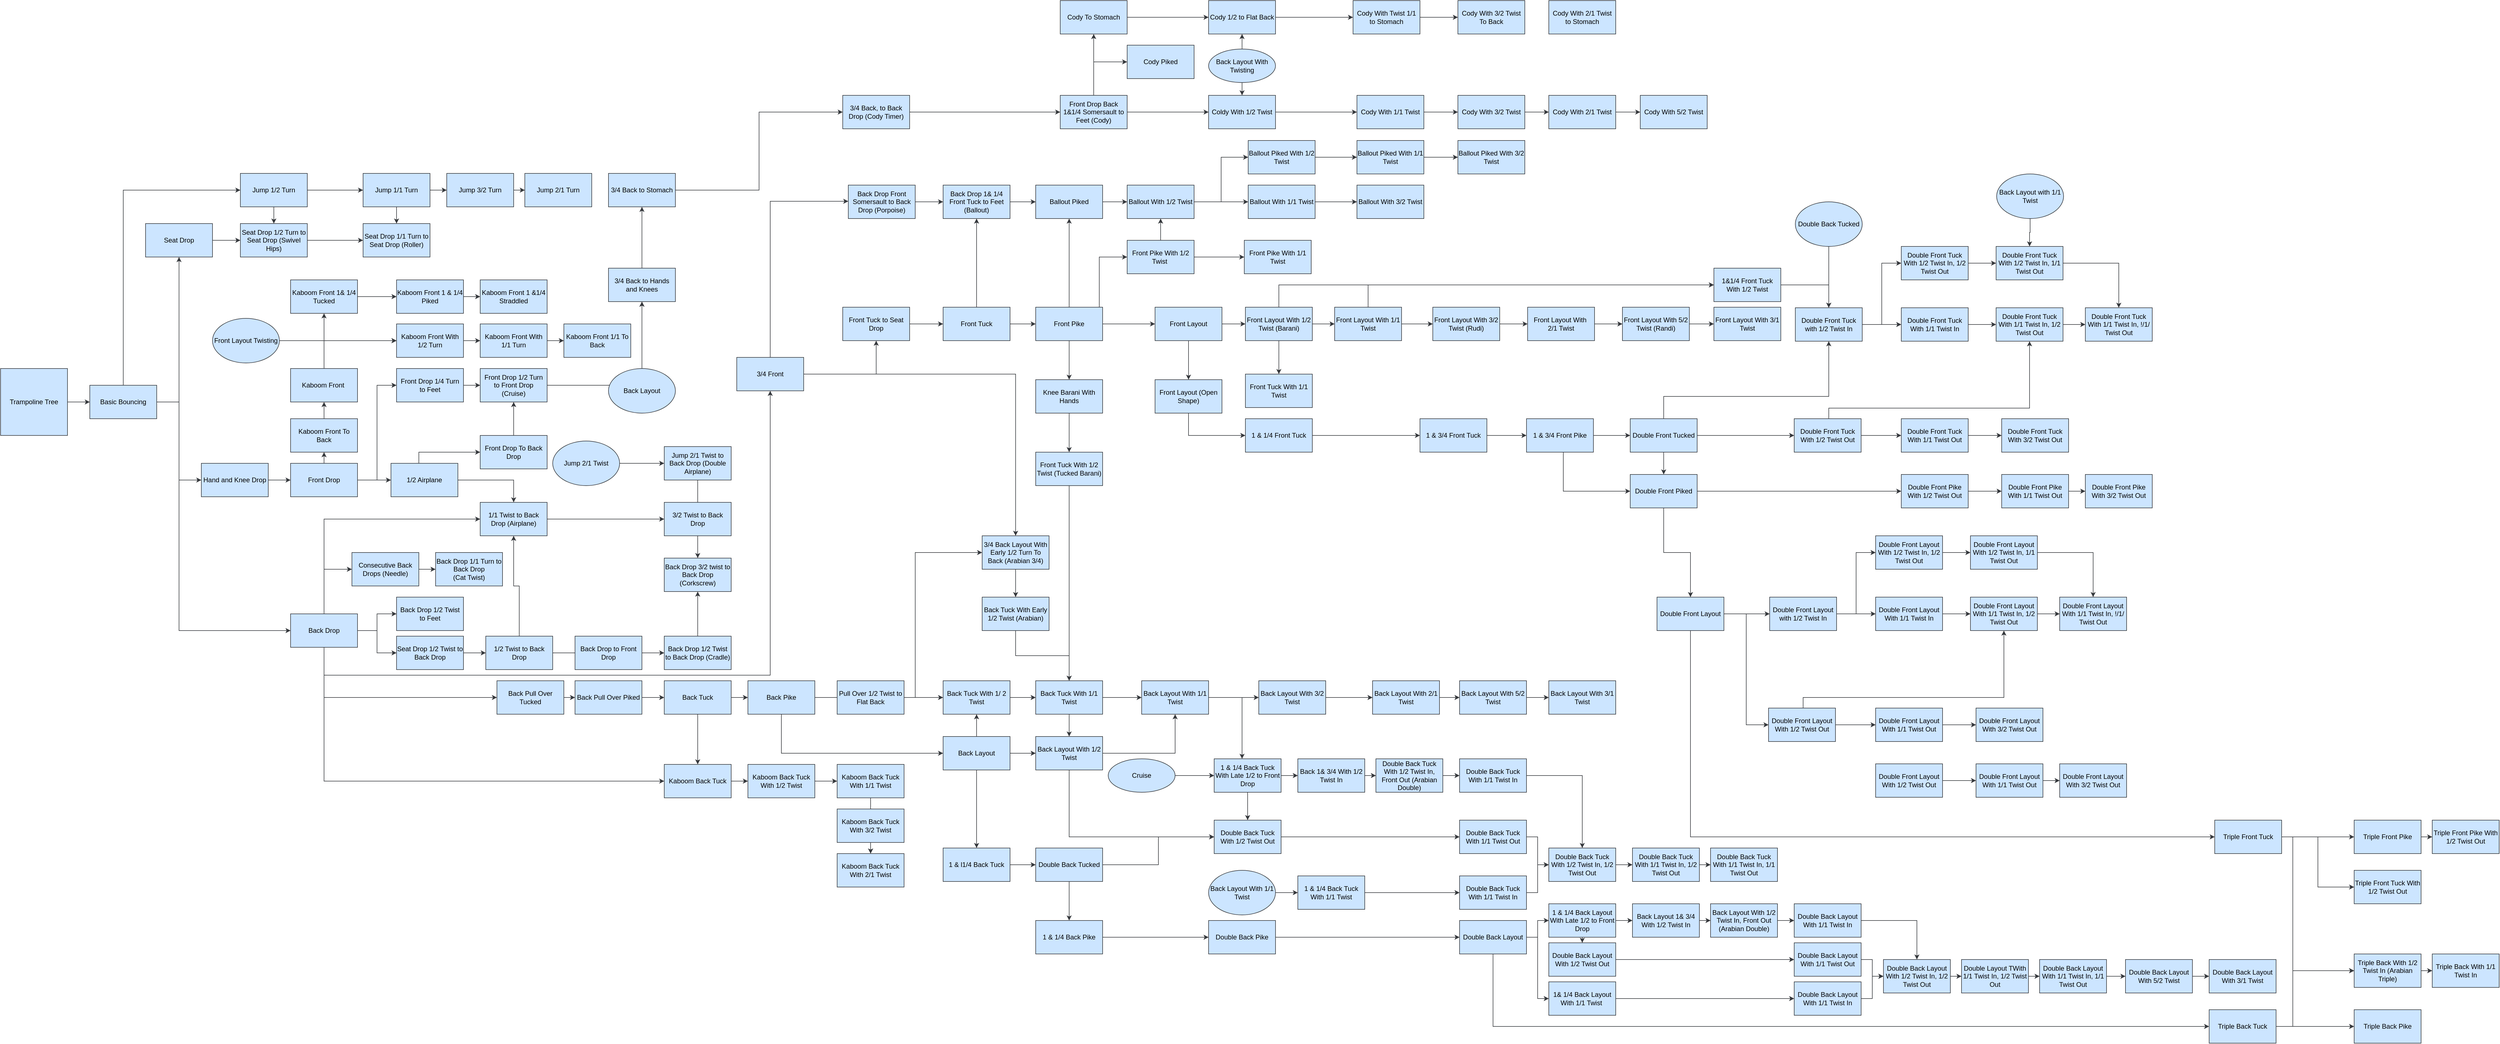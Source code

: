 <mxfile version="14.8.2" type="github">
  <diagram id="TXWxSDEi9ZpWuk9Qw1Dx" name="Page-1">
    <mxGraphModel dx="1946" dy="1626" grid="1" gridSize="10" guides="1" tooltips="1" connect="1" arrows="1" fold="1" page="1" pageScale="1" pageWidth="850" pageHeight="1100" math="0" shadow="0">
      <root>
        <mxCell id="0" />
        <mxCell id="1" parent="0" />
        <mxCell id="yqwSmFySM0pPCRr0p7oi-1" style="edgeStyle=orthogonalEdgeStyle;rounded=0;orthogonalLoop=1;jettySize=auto;html=1;entryX=0;entryY=0.5;entryDx=0;entryDy=0;startArrow=none;fillColor=#cce5ff;strokeColor=#36393d;" edge="1" parent="1" source="yqwSmFySM0pPCRr0p7oi-287" target="yqwSmFySM0pPCRr0p7oi-4">
          <mxGeometry relative="1" as="geometry">
            <mxPoint x="-360" y="400" as="sourcePoint" />
          </mxGeometry>
        </mxCell>
        <mxCell id="yqwSmFySM0pPCRr0p7oi-2" style="edgeStyle=orthogonalEdgeStyle;rounded=0;orthogonalLoop=1;jettySize=auto;html=1;entryX=0;entryY=0.5;entryDx=0;entryDy=0;fillColor=#cce5ff;strokeColor=#36393d;" edge="1" parent="1" source="yqwSmFySM0pPCRr0p7oi-4" target="yqwSmFySM0pPCRr0p7oi-25">
          <mxGeometry relative="1" as="geometry">
            <Array as="points">
              <mxPoint x="-140" y="20" />
            </Array>
          </mxGeometry>
        </mxCell>
        <mxCell id="yqwSmFySM0pPCRr0p7oi-3" style="edgeStyle=orthogonalEdgeStyle;rounded=0;orthogonalLoop=1;jettySize=auto;html=1;entryX=0.5;entryY=1;entryDx=0;entryDy=0;fillColor=#cce5ff;strokeColor=#36393d;" edge="1" parent="1" source="yqwSmFySM0pPCRr0p7oi-4" target="yqwSmFySM0pPCRr0p7oi-8">
          <mxGeometry relative="1" as="geometry">
            <Array as="points">
              <mxPoint x="-40" y="400" />
            </Array>
          </mxGeometry>
        </mxCell>
        <mxCell id="yqwSmFySM0pPCRr0p7oi-4" value="Basic Bouncing" style="whiteSpace=wrap;html=1;fillColor=#cce5ff;strokeColor=#36393d;" vertex="1" parent="1">
          <mxGeometry x="-200" y="370" width="120" height="60" as="geometry" />
        </mxCell>
        <mxCell id="yqwSmFySM0pPCRr0p7oi-5" value="" style="edgeStyle=orthogonalEdgeStyle;rounded=0;orthogonalLoop=1;jettySize=auto;html=1;fillColor=#cce5ff;strokeColor=#36393d;" edge="1" parent="1" source="yqwSmFySM0pPCRr0p7oi-8" target="yqwSmFySM0pPCRr0p7oi-30">
          <mxGeometry relative="1" as="geometry" />
        </mxCell>
        <mxCell id="yqwSmFySM0pPCRr0p7oi-6" value="" style="edgeStyle=orthogonalEdgeStyle;rounded=0;orthogonalLoop=1;jettySize=auto;html=1;fillColor=#cce5ff;strokeColor=#36393d;" edge="1" parent="1" source="yqwSmFySM0pPCRr0p7oi-8" target="yqwSmFySM0pPCRr0p7oi-39">
          <mxGeometry relative="1" as="geometry">
            <Array as="points">
              <mxPoint x="-40" y="540" />
            </Array>
          </mxGeometry>
        </mxCell>
        <mxCell id="yqwSmFySM0pPCRr0p7oi-7" style="edgeStyle=orthogonalEdgeStyle;rounded=0;orthogonalLoop=1;jettySize=auto;html=1;entryX=0;entryY=0.5;entryDx=0;entryDy=0;fillColor=#cce5ff;strokeColor=#36393d;" edge="1" parent="1" source="yqwSmFySM0pPCRr0p7oi-8" target="yqwSmFySM0pPCRr0p7oi-17">
          <mxGeometry relative="1" as="geometry">
            <Array as="points">
              <mxPoint x="-40" y="810" />
            </Array>
          </mxGeometry>
        </mxCell>
        <mxCell id="yqwSmFySM0pPCRr0p7oi-8" value="Seat Drop" style="whiteSpace=wrap;html=1;fillColor=#cce5ff;strokeColor=#36393d;" vertex="1" parent="1">
          <mxGeometry x="-100" y="80" width="120" height="60" as="geometry" />
        </mxCell>
        <mxCell id="yqwSmFySM0pPCRr0p7oi-9" value="" style="edgeStyle=orthogonalEdgeStyle;rounded=0;orthogonalLoop=1;jettySize=auto;html=1;fillColor=#cce5ff;strokeColor=#36393d;" edge="1" parent="1" source="yqwSmFySM0pPCRr0p7oi-17" target="yqwSmFySM0pPCRr0p7oi-42">
          <mxGeometry relative="1" as="geometry" />
        </mxCell>
        <mxCell id="yqwSmFySM0pPCRr0p7oi-10" style="edgeStyle=orthogonalEdgeStyle;rounded=0;orthogonalLoop=1;jettySize=auto;html=1;entryX=0;entryY=0.5;entryDx=0;entryDy=0;fillColor=#cce5ff;strokeColor=#36393d;" edge="1" parent="1" source="yqwSmFySM0pPCRr0p7oi-161" target="yqwSmFySM0pPCRr0p7oi-37">
          <mxGeometry relative="1" as="geometry">
            <Array as="points">
              <mxPoint x="400" y="850" />
            </Array>
          </mxGeometry>
        </mxCell>
        <mxCell id="yqwSmFySM0pPCRr0p7oi-11" style="edgeStyle=orthogonalEdgeStyle;rounded=0;orthogonalLoop=1;jettySize=auto;html=1;entryX=0;entryY=0.5;entryDx=0;entryDy=0;fillColor=#cce5ff;strokeColor=#36393d;" edge="1" parent="1" source="yqwSmFySM0pPCRr0p7oi-17" target="yqwSmFySM0pPCRr0p7oi-88">
          <mxGeometry relative="1" as="geometry">
            <Array as="points">
              <mxPoint x="220" y="610" />
            </Array>
          </mxGeometry>
        </mxCell>
        <mxCell id="yqwSmFySM0pPCRr0p7oi-12" value="" style="edgeStyle=orthogonalEdgeStyle;rounded=0;orthogonalLoop=1;jettySize=auto;html=1;fillColor=#cce5ff;strokeColor=#36393d;" edge="1" parent="1" source="yqwSmFySM0pPCRr0p7oi-17" target="yqwSmFySM0pPCRr0p7oi-161">
          <mxGeometry relative="1" as="geometry" />
        </mxCell>
        <mxCell id="yqwSmFySM0pPCRr0p7oi-13" style="edgeStyle=orthogonalEdgeStyle;rounded=0;orthogonalLoop=1;jettySize=auto;html=1;entryX=0.5;entryY=1;entryDx=0;entryDy=0;fillColor=#cce5ff;strokeColor=#36393d;" edge="1" parent="1" source="yqwSmFySM0pPCRr0p7oi-17" target="yqwSmFySM0pPCRr0p7oi-34">
          <mxGeometry relative="1" as="geometry">
            <Array as="points">
              <mxPoint x="220" y="890" />
              <mxPoint x="1020" y="890" />
            </Array>
          </mxGeometry>
        </mxCell>
        <mxCell id="yqwSmFySM0pPCRr0p7oi-14" style="edgeStyle=orthogonalEdgeStyle;rounded=0;orthogonalLoop=1;jettySize=auto;html=1;entryX=0;entryY=0.5;entryDx=0;entryDy=0;fillColor=#cce5ff;strokeColor=#36393d;" edge="1" parent="1" source="yqwSmFySM0pPCRr0p7oi-17" target="yqwSmFySM0pPCRr0p7oi-62">
          <mxGeometry relative="1" as="geometry">
            <Array as="points">
              <mxPoint x="220" y="930" />
            </Array>
          </mxGeometry>
        </mxCell>
        <mxCell id="yqwSmFySM0pPCRr0p7oi-15" style="edgeStyle=orthogonalEdgeStyle;rounded=0;orthogonalLoop=1;jettySize=auto;html=1;entryX=0;entryY=0.5;entryDx=0;entryDy=0;fillColor=#cce5ff;strokeColor=#36393d;" edge="1" parent="1" source="yqwSmFySM0pPCRr0p7oi-17" target="yqwSmFySM0pPCRr0p7oi-70">
          <mxGeometry relative="1" as="geometry" />
        </mxCell>
        <mxCell id="yqwSmFySM0pPCRr0p7oi-16" style="edgeStyle=orthogonalEdgeStyle;rounded=0;orthogonalLoop=1;jettySize=auto;html=1;entryX=0;entryY=0.5;entryDx=0;entryDy=0;fillColor=#cce5ff;strokeColor=#36393d;" edge="1" parent="1" source="yqwSmFySM0pPCRr0p7oi-17" target="yqwSmFySM0pPCRr0p7oi-345">
          <mxGeometry relative="1" as="geometry">
            <Array as="points">
              <mxPoint x="220" y="1080" />
            </Array>
          </mxGeometry>
        </mxCell>
        <mxCell id="yqwSmFySM0pPCRr0p7oi-17" value="Back Drop" style="whiteSpace=wrap;html=1;fillColor=#cce5ff;strokeColor=#36393d;" vertex="1" parent="1">
          <mxGeometry x="160" y="780" width="120" height="60" as="geometry" />
        </mxCell>
        <mxCell id="yqwSmFySM0pPCRr0p7oi-18" style="edgeStyle=orthogonalEdgeStyle;rounded=0;orthogonalLoop=1;jettySize=auto;html=1;entryX=0;entryY=0.5;entryDx=0;entryDy=0;fillColor=#cce5ff;strokeColor=#36393d;" edge="1" parent="1" source="yqwSmFySM0pPCRr0p7oi-22" target="yqwSmFySM0pPCRr0p7oi-358">
          <mxGeometry relative="1" as="geometry" />
        </mxCell>
        <mxCell id="yqwSmFySM0pPCRr0p7oi-19" style="edgeStyle=orthogonalEdgeStyle;rounded=0;orthogonalLoop=1;jettySize=auto;html=1;entryX=0;entryY=0.5;entryDx=0;entryDy=0;fillColor=#cce5ff;strokeColor=#36393d;" edge="1" parent="1" source="yqwSmFySM0pPCRr0p7oi-22" target="yqwSmFySM0pPCRr0p7oi-47">
          <mxGeometry relative="1" as="geometry" />
        </mxCell>
        <mxCell id="yqwSmFySM0pPCRr0p7oi-20" style="edgeStyle=orthogonalEdgeStyle;rounded=0;orthogonalLoop=1;jettySize=auto;html=1;entryX=0;entryY=0.5;entryDx=0;entryDy=0;fillColor=#cce5ff;strokeColor=#36393d;" edge="1" parent="1" source="yqwSmFySM0pPCRr0p7oi-22" target="yqwSmFySM0pPCRr0p7oi-67">
          <mxGeometry relative="1" as="geometry" />
        </mxCell>
        <mxCell id="yqwSmFySM0pPCRr0p7oi-21" value="" style="edgeStyle=orthogonalEdgeStyle;rounded=0;orthogonalLoop=1;jettySize=auto;html=1;fillColor=#cce5ff;strokeColor=#36393d;" edge="1" parent="1" source="yqwSmFySM0pPCRr0p7oi-22" target="yqwSmFySM0pPCRr0p7oi-354">
          <mxGeometry relative="1" as="geometry" />
        </mxCell>
        <mxCell id="yqwSmFySM0pPCRr0p7oi-22" value="Front Drop" style="whiteSpace=wrap;html=1;fillColor=#cce5ff;strokeColor=#36393d;" vertex="1" parent="1">
          <mxGeometry x="160" y="510" width="120" height="60" as="geometry" />
        </mxCell>
        <mxCell id="yqwSmFySM0pPCRr0p7oi-23" value="" style="edgeStyle=orthogonalEdgeStyle;rounded=0;orthogonalLoop=1;jettySize=auto;html=1;fillColor=#cce5ff;strokeColor=#36393d;" edge="1" parent="1" source="yqwSmFySM0pPCRr0p7oi-25" target="yqwSmFySM0pPCRr0p7oi-28">
          <mxGeometry relative="1" as="geometry" />
        </mxCell>
        <mxCell id="yqwSmFySM0pPCRr0p7oi-24" style="edgeStyle=orthogonalEdgeStyle;rounded=0;orthogonalLoop=1;jettySize=auto;html=1;entryX=0.5;entryY=0;entryDx=0;entryDy=0;fillColor=#cce5ff;strokeColor=#36393d;" edge="1" parent="1" source="yqwSmFySM0pPCRr0p7oi-25" target="yqwSmFySM0pPCRr0p7oi-30">
          <mxGeometry relative="1" as="geometry" />
        </mxCell>
        <mxCell id="yqwSmFySM0pPCRr0p7oi-25" value="Jump 1/2 Turn" style="whiteSpace=wrap;html=1;fillColor=#cce5ff;strokeColor=#36393d;" vertex="1" parent="1">
          <mxGeometry x="70" y="-10" width="120" height="60" as="geometry" />
        </mxCell>
        <mxCell id="yqwSmFySM0pPCRr0p7oi-26" value="" style="edgeStyle=orthogonalEdgeStyle;rounded=0;orthogonalLoop=1;jettySize=auto;html=1;fillColor=#cce5ff;strokeColor=#36393d;" edge="1" parent="1" source="yqwSmFySM0pPCRr0p7oi-28" target="yqwSmFySM0pPCRr0p7oi-45">
          <mxGeometry relative="1" as="geometry" />
        </mxCell>
        <mxCell id="yqwSmFySM0pPCRr0p7oi-27" style="edgeStyle=orthogonalEdgeStyle;rounded=0;orthogonalLoop=1;jettySize=auto;html=1;entryX=0.5;entryY=0;entryDx=0;entryDy=0;fillColor=#cce5ff;strokeColor=#36393d;" edge="1" parent="1" source="yqwSmFySM0pPCRr0p7oi-28" target="yqwSmFySM0pPCRr0p7oi-43">
          <mxGeometry relative="1" as="geometry" />
        </mxCell>
        <mxCell id="yqwSmFySM0pPCRr0p7oi-28" value="Jump 1/1 Turn" style="whiteSpace=wrap;html=1;fillColor=#cce5ff;strokeColor=#36393d;" vertex="1" parent="1">
          <mxGeometry x="290" y="-10" width="120" height="60" as="geometry" />
        </mxCell>
        <mxCell id="yqwSmFySM0pPCRr0p7oi-29" style="edgeStyle=orthogonalEdgeStyle;rounded=0;orthogonalLoop=1;jettySize=auto;html=1;entryX=0;entryY=0.5;entryDx=0;entryDy=0;fillColor=#cce5ff;strokeColor=#36393d;" edge="1" parent="1" source="yqwSmFySM0pPCRr0p7oi-30" target="yqwSmFySM0pPCRr0p7oi-43">
          <mxGeometry relative="1" as="geometry" />
        </mxCell>
        <mxCell id="yqwSmFySM0pPCRr0p7oi-30" value="Seat Drop 1/2 Turn to Seat Drop (Swivel Hips)" style="whiteSpace=wrap;html=1;fillColor=#cce5ff;strokeColor=#36393d;" vertex="1" parent="1">
          <mxGeometry x="70" y="80" width="120" height="60" as="geometry" />
        </mxCell>
        <mxCell id="yqwSmFySM0pPCRr0p7oi-31" style="edgeStyle=orthogonalEdgeStyle;rounded=0;orthogonalLoop=1;jettySize=auto;html=1;fillColor=#cce5ff;strokeColor=#36393d;" edge="1" parent="1" source="yqwSmFySM0pPCRr0p7oi-34" target="yqwSmFySM0pPCRr0p7oi-109">
          <mxGeometry relative="1" as="geometry">
            <Array as="points">
              <mxPoint x="1020" y="40" />
            </Array>
          </mxGeometry>
        </mxCell>
        <mxCell id="yqwSmFySM0pPCRr0p7oi-32" value="" style="edgeStyle=orthogonalEdgeStyle;rounded=0;orthogonalLoop=1;jettySize=auto;html=1;fillColor=#cce5ff;strokeColor=#36393d;" edge="1" parent="1" source="yqwSmFySM0pPCRr0p7oi-34" target="yqwSmFySM0pPCRr0p7oi-41">
          <mxGeometry relative="1" as="geometry" />
        </mxCell>
        <mxCell id="yqwSmFySM0pPCRr0p7oi-33" style="edgeStyle=orthogonalEdgeStyle;rounded=0;orthogonalLoop=1;jettySize=auto;html=1;entryX=0.5;entryY=0;entryDx=0;entryDy=0;fillColor=#cce5ff;strokeColor=#36393d;" edge="1" parent="1" source="yqwSmFySM0pPCRr0p7oi-34" target="yqwSmFySM0pPCRr0p7oi-115">
          <mxGeometry relative="1" as="geometry" />
        </mxCell>
        <mxCell id="yqwSmFySM0pPCRr0p7oi-34" value="3/4 Front" style="whiteSpace=wrap;html=1;fillColor=#cce5ff;strokeColor=#36393d;" vertex="1" parent="1">
          <mxGeometry x="960" y="320" width="120" height="60" as="geometry" />
        </mxCell>
        <mxCell id="yqwSmFySM0pPCRr0p7oi-35" style="edgeStyle=orthogonalEdgeStyle;rounded=0;orthogonalLoop=1;jettySize=auto;html=1;fillColor=#cce5ff;strokeColor=#36393d;" edge="1" parent="1" source="yqwSmFySM0pPCRr0p7oi-37">
          <mxGeometry relative="1" as="geometry">
            <mxPoint x="710" y="850" as="targetPoint" />
          </mxGeometry>
        </mxCell>
        <mxCell id="yqwSmFySM0pPCRr0p7oi-36" style="edgeStyle=orthogonalEdgeStyle;rounded=0;orthogonalLoop=1;jettySize=auto;html=1;entryX=0.5;entryY=1;entryDx=0;entryDy=0;fillColor=#cce5ff;strokeColor=#36393d;" edge="1" parent="1" source="yqwSmFySM0pPCRr0p7oi-37" target="yqwSmFySM0pPCRr0p7oi-88">
          <mxGeometry relative="1" as="geometry" />
        </mxCell>
        <mxCell id="yqwSmFySM0pPCRr0p7oi-37" value="1/2 Twist to Back Drop" style="whiteSpace=wrap;html=1;fillColor=#cce5ff;strokeColor=#36393d;" vertex="1" parent="1">
          <mxGeometry x="510" y="820" width="120" height="60" as="geometry" />
        </mxCell>
        <mxCell id="yqwSmFySM0pPCRr0p7oi-38" value="" style="edgeStyle=orthogonalEdgeStyle;rounded=0;orthogonalLoop=1;jettySize=auto;html=1;fillColor=#cce5ff;strokeColor=#36393d;" edge="1" parent="1" source="yqwSmFySM0pPCRr0p7oi-39" target="yqwSmFySM0pPCRr0p7oi-22">
          <mxGeometry relative="1" as="geometry" />
        </mxCell>
        <mxCell id="yqwSmFySM0pPCRr0p7oi-39" value="Hand and Knee Drop" style="whiteSpace=wrap;html=1;fillColor=#cce5ff;strokeColor=#36393d;" vertex="1" parent="1">
          <mxGeometry y="510" width="120" height="60" as="geometry" />
        </mxCell>
        <mxCell id="yqwSmFySM0pPCRr0p7oi-40" value="" style="edgeStyle=orthogonalEdgeStyle;rounded=0;orthogonalLoop=1;jettySize=auto;html=1;fillColor=#cce5ff;strokeColor=#36393d;" edge="1" parent="1" source="yqwSmFySM0pPCRr0p7oi-41" target="yqwSmFySM0pPCRr0p7oi-50">
          <mxGeometry relative="1" as="geometry" />
        </mxCell>
        <mxCell id="yqwSmFySM0pPCRr0p7oi-41" value="Front Tuck to Seat Drop" style="whiteSpace=wrap;html=1;fillColor=#cce5ff;strokeColor=#36393d;" vertex="1" parent="1">
          <mxGeometry x="1150" y="230" width="120" height="60" as="geometry" />
        </mxCell>
        <mxCell id="yqwSmFySM0pPCRr0p7oi-42" value="Back Drop 1/2 Twist to Feet" style="whiteSpace=wrap;html=1;fillColor=#cce5ff;strokeColor=#36393d;" vertex="1" parent="1">
          <mxGeometry x="350" y="750" width="120" height="60" as="geometry" />
        </mxCell>
        <mxCell id="yqwSmFySM0pPCRr0p7oi-43" value="Seat Drop 1/1 Turn to Seat Drop (Roller)" style="whiteSpace=wrap;html=1;fillColor=#cce5ff;strokeColor=#36393d;" vertex="1" parent="1">
          <mxGeometry x="290" y="80" width="120" height="60" as="geometry" />
        </mxCell>
        <mxCell id="yqwSmFySM0pPCRr0p7oi-44" value="" style="edgeStyle=orthogonalEdgeStyle;rounded=0;orthogonalLoop=1;jettySize=auto;html=1;fillColor=#cce5ff;strokeColor=#36393d;" edge="1" parent="1" source="yqwSmFySM0pPCRr0p7oi-45" target="yqwSmFySM0pPCRr0p7oi-86">
          <mxGeometry relative="1" as="geometry" />
        </mxCell>
        <mxCell id="yqwSmFySM0pPCRr0p7oi-45" value="Jump 3/2 Turn" style="whiteSpace=wrap;html=1;fillColor=#cce5ff;strokeColor=#36393d;" vertex="1" parent="1">
          <mxGeometry x="440" y="-10" width="120" height="60" as="geometry" />
        </mxCell>
        <mxCell id="yqwSmFySM0pPCRr0p7oi-46" value="" style="edgeStyle=orthogonalEdgeStyle;rounded=0;orthogonalLoop=1;jettySize=auto;html=1;fillColor=#cce5ff;strokeColor=#36393d;" edge="1" parent="1" source="yqwSmFySM0pPCRr0p7oi-47" target="yqwSmFySM0pPCRr0p7oi-88">
          <mxGeometry relative="1" as="geometry" />
        </mxCell>
        <mxCell id="yqwSmFySM0pPCRr0p7oi-47" value="1/2 Airplane" style="whiteSpace=wrap;html=1;fillColor=#cce5ff;strokeColor=#36393d;" vertex="1" parent="1">
          <mxGeometry x="340" y="510" width="120" height="60" as="geometry" />
        </mxCell>
        <mxCell id="yqwSmFySM0pPCRr0p7oi-48" value="" style="edgeStyle=orthogonalEdgeStyle;rounded=0;orthogonalLoop=1;jettySize=auto;html=1;fillColor=#cce5ff;strokeColor=#36393d;" edge="1" parent="1" source="yqwSmFySM0pPCRr0p7oi-50" target="yqwSmFySM0pPCRr0p7oi-85">
          <mxGeometry relative="1" as="geometry" />
        </mxCell>
        <mxCell id="yqwSmFySM0pPCRr0p7oi-49" style="edgeStyle=orthogonalEdgeStyle;rounded=0;orthogonalLoop=1;jettySize=auto;html=1;fillColor=#cce5ff;strokeColor=#36393d;" edge="1" parent="1" source="yqwSmFySM0pPCRr0p7oi-50" target="yqwSmFySM0pPCRr0p7oi-117">
          <mxGeometry relative="1" as="geometry" />
        </mxCell>
        <mxCell id="yqwSmFySM0pPCRr0p7oi-50" value="Front Tuck" style="whiteSpace=wrap;html=1;fillColor=#cce5ff;strokeColor=#36393d;" vertex="1" parent="1">
          <mxGeometry x="1330" y="230" width="120" height="60" as="geometry" />
        </mxCell>
        <mxCell id="yqwSmFySM0pPCRr0p7oi-51" style="edgeStyle=orthogonalEdgeStyle;rounded=0;orthogonalLoop=1;jettySize=auto;html=1;entryX=0.5;entryY=0;entryDx=0;entryDy=0;fillColor=#cce5ff;strokeColor=#36393d;" edge="1" parent="1" source="yqwSmFySM0pPCRr0p7oi-52" target="yqwSmFySM0pPCRr0p7oi-163">
          <mxGeometry relative="1" as="geometry" />
        </mxCell>
        <mxCell id="yqwSmFySM0pPCRr0p7oi-52" value="Front Tuck With 1/2 Twist (Tucked Barani)" style="whiteSpace=wrap;html=1;fillColor=#cce5ff;strokeColor=#36393d;" vertex="1" parent="1">
          <mxGeometry x="1496" y="490" width="120" height="60" as="geometry" />
        </mxCell>
        <mxCell id="yqwSmFySM0pPCRr0p7oi-53" value="Front Tuck With 1/1 Twist" style="whiteSpace=wrap;html=1;fillColor=#cce5ff;strokeColor=#36393d;" vertex="1" parent="1">
          <mxGeometry x="1872" y="350" width="120" height="60" as="geometry" />
        </mxCell>
        <mxCell id="yqwSmFySM0pPCRr0p7oi-54" value="" style="edgeStyle=orthogonalEdgeStyle;rounded=0;orthogonalLoop=1;jettySize=auto;html=1;fillColor=#cce5ff;strokeColor=#36393d;" edge="1" parent="1" source="yqwSmFySM0pPCRr0p7oi-56" target="yqwSmFySM0pPCRr0p7oi-57">
          <mxGeometry relative="1" as="geometry" />
        </mxCell>
        <mxCell id="yqwSmFySM0pPCRr0p7oi-55" value="" style="edgeStyle=orthogonalEdgeStyle;rounded=0;orthogonalLoop=1;jettySize=auto;html=1;fillColor=#cce5ff;strokeColor=#36393d;" edge="1" parent="1" source="yqwSmFySM0pPCRr0p7oi-56" target="yqwSmFySM0pPCRr0p7oi-132">
          <mxGeometry relative="1" as="geometry" />
        </mxCell>
        <mxCell id="yqwSmFySM0pPCRr0p7oi-56" value="Front Pike With 1/2 Twist&amp;nbsp;" style="whiteSpace=wrap;html=1;fillColor=#cce5ff;strokeColor=#36393d;" vertex="1" parent="1">
          <mxGeometry x="1660" y="110" width="120" height="60" as="geometry" />
        </mxCell>
        <mxCell id="yqwSmFySM0pPCRr0p7oi-57" value="Front Pike With 1/1 Twist" style="whiteSpace=wrap;html=1;fillColor=#cce5ff;strokeColor=#36393d;" vertex="1" parent="1">
          <mxGeometry x="1870" y="110" width="120" height="60" as="geometry" />
        </mxCell>
        <mxCell id="yqwSmFySM0pPCRr0p7oi-58" value="" style="edgeStyle=orthogonalEdgeStyle;rounded=0;orthogonalLoop=1;jettySize=auto;html=1;fillColor=#cce5ff;strokeColor=#36393d;" edge="1" parent="1" source="yqwSmFySM0pPCRr0p7oi-60" target="yqwSmFySM0pPCRr0p7oi-90">
          <mxGeometry relative="1" as="geometry" />
        </mxCell>
        <mxCell id="yqwSmFySM0pPCRr0p7oi-59" value="" style="edgeStyle=orthogonalEdgeStyle;rounded=0;orthogonalLoop=1;jettySize=auto;html=1;fillColor=#cce5ff;strokeColor=#36393d;" edge="1" parent="1" source="yqwSmFySM0pPCRr0p7oi-60" target="yqwSmFySM0pPCRr0p7oi-94">
          <mxGeometry relative="1" as="geometry" />
        </mxCell>
        <mxCell id="yqwSmFySM0pPCRr0p7oi-60" value="Front Layout" style="whiteSpace=wrap;html=1;fillColor=#cce5ff;strokeColor=#36393d;" vertex="1" parent="1">
          <mxGeometry x="1710" y="230" width="120" height="60" as="geometry" />
        </mxCell>
        <mxCell id="yqwSmFySM0pPCRr0p7oi-61" value="" style="edgeStyle=orthogonalEdgeStyle;rounded=0;orthogonalLoop=1;jettySize=auto;html=1;fillColor=#cce5ff;strokeColor=#36393d;" edge="1" parent="1" source="yqwSmFySM0pPCRr0p7oi-62" target="yqwSmFySM0pPCRr0p7oi-78">
          <mxGeometry relative="1" as="geometry" />
        </mxCell>
        <mxCell id="yqwSmFySM0pPCRr0p7oi-62" value="Back Pull Over Tucked" style="whiteSpace=wrap;html=1;fillColor=#cce5ff;strokeColor=#36393d;" vertex="1" parent="1">
          <mxGeometry x="530" y="900" width="120" height="60" as="geometry" />
        </mxCell>
        <mxCell id="yqwSmFySM0pPCRr0p7oi-63" value="" style="edgeStyle=orthogonalEdgeStyle;rounded=0;orthogonalLoop=1;jettySize=auto;html=1;fillColor=#cce5ff;strokeColor=#36393d;" edge="1" parent="1" source="yqwSmFySM0pPCRr0p7oi-65" target="yqwSmFySM0pPCRr0p7oi-80">
          <mxGeometry relative="1" as="geometry" />
        </mxCell>
        <mxCell id="yqwSmFySM0pPCRr0p7oi-64" style="edgeStyle=orthogonalEdgeStyle;rounded=0;orthogonalLoop=1;jettySize=auto;html=1;entryX=0.5;entryY=0;entryDx=0;entryDy=0;fillColor=#cce5ff;strokeColor=#36393d;" edge="1" parent="1" source="yqwSmFySM0pPCRr0p7oi-65" target="yqwSmFySM0pPCRr0p7oi-345">
          <mxGeometry relative="1" as="geometry" />
        </mxCell>
        <mxCell id="yqwSmFySM0pPCRr0p7oi-65" value="Back Tuck" style="whiteSpace=wrap;html=1;fillColor=#cce5ff;strokeColor=#36393d;" vertex="1" parent="1">
          <mxGeometry x="830" y="900" width="120" height="60" as="geometry" />
        </mxCell>
        <mxCell id="yqwSmFySM0pPCRr0p7oi-66" value="" style="edgeStyle=orthogonalEdgeStyle;rounded=0;orthogonalLoop=1;jettySize=auto;html=1;fillColor=#cce5ff;strokeColor=#36393d;" edge="1" parent="1" source="yqwSmFySM0pPCRr0p7oi-67" target="yqwSmFySM0pPCRr0p7oi-76">
          <mxGeometry relative="1" as="geometry" />
        </mxCell>
        <mxCell id="yqwSmFySM0pPCRr0p7oi-67" value="Front Drop 1/4 Turn to Feet" style="whiteSpace=wrap;html=1;fillColor=#cce5ff;strokeColor=#36393d;" vertex="1" parent="1">
          <mxGeometry x="350" y="340" width="120" height="60" as="geometry" />
        </mxCell>
        <mxCell id="yqwSmFySM0pPCRr0p7oi-68" value="" style="edgeStyle=orthogonalEdgeStyle;rounded=0;orthogonalLoop=1;jettySize=auto;html=1;fillColor=#cce5ff;strokeColor=#36393d;" edge="1" parent="1" source="yqwSmFySM0pPCRr0p7oi-358" target="yqwSmFySM0pPCRr0p7oi-76">
          <mxGeometry relative="1" as="geometry" />
        </mxCell>
        <mxCell id="yqwSmFySM0pPCRr0p7oi-69" value="" style="edgeStyle=orthogonalEdgeStyle;rounded=0;orthogonalLoop=1;jettySize=auto;html=1;fillColor=#cce5ff;strokeColor=#36393d;" edge="1" parent="1" source="yqwSmFySM0pPCRr0p7oi-70" target="yqwSmFySM0pPCRr0p7oi-160">
          <mxGeometry relative="1" as="geometry" />
        </mxCell>
        <mxCell id="yqwSmFySM0pPCRr0p7oi-70" value="Consecutive Back Drops (Needle)" style="whiteSpace=wrap;html=1;fillColor=#cce5ff;strokeColor=#36393d;" vertex="1" parent="1">
          <mxGeometry x="270" y="670" width="120" height="60" as="geometry" />
        </mxCell>
        <mxCell id="yqwSmFySM0pPCRr0p7oi-71" style="edgeStyle=orthogonalEdgeStyle;rounded=0;orthogonalLoop=1;jettySize=auto;html=1;entryX=0.5;entryY=1;entryDx=0;entryDy=0;fillColor=#cce5ff;strokeColor=#36393d;" edge="1" parent="1" source="yqwSmFySM0pPCRr0p7oi-72" target="yqwSmFySM0pPCRr0p7oi-159">
          <mxGeometry relative="1" as="geometry" />
        </mxCell>
        <mxCell id="yqwSmFySM0pPCRr0p7oi-72" value="Back Drop 1/2 Twist to Back Drop (Cradle)" style="whiteSpace=wrap;html=1;fillColor=#cce5ff;strokeColor=#36393d;" vertex="1" parent="1">
          <mxGeometry x="830" y="820" width="120" height="60" as="geometry" />
        </mxCell>
        <mxCell id="yqwSmFySM0pPCRr0p7oi-73" value="" style="edgeStyle=orthogonalEdgeStyle;rounded=0;orthogonalLoop=1;jettySize=auto;html=1;fillColor=#cce5ff;strokeColor=#36393d;" edge="1" parent="1" source="yqwSmFySM0pPCRr0p7oi-74" target="yqwSmFySM0pPCRr0p7oi-52">
          <mxGeometry relative="1" as="geometry" />
        </mxCell>
        <mxCell id="yqwSmFySM0pPCRr0p7oi-74" value="Knee Barani With Hands" style="whiteSpace=wrap;html=1;fillColor=#cce5ff;strokeColor=#36393d;" vertex="1" parent="1">
          <mxGeometry x="1496" y="360" width="120" height="60" as="geometry" />
        </mxCell>
        <mxCell id="yqwSmFySM0pPCRr0p7oi-75" value="" style="edgeStyle=orthogonalEdgeStyle;rounded=0;orthogonalLoop=1;jettySize=auto;html=1;fillColor=#cce5ff;strokeColor=#36393d;" edge="1" parent="1" source="yqwSmFySM0pPCRr0p7oi-76" target="yqwSmFySM0pPCRr0p7oi-98">
          <mxGeometry relative="1" as="geometry" />
        </mxCell>
        <mxCell id="yqwSmFySM0pPCRr0p7oi-76" value="Front Drop 1/2 Turn to Front Drop &lt;br&gt;(Cruise)" style="whiteSpace=wrap;html=1;fillColor=#cce5ff;strokeColor=#36393d;" vertex="1" parent="1">
          <mxGeometry x="500" y="340" width="120" height="60" as="geometry" />
        </mxCell>
        <mxCell id="yqwSmFySM0pPCRr0p7oi-77" value="" style="edgeStyle=orthogonalEdgeStyle;rounded=0;orthogonalLoop=1;jettySize=auto;html=1;fillColor=#cce5ff;strokeColor=#36393d;" edge="1" parent="1" source="yqwSmFySM0pPCRr0p7oi-78" target="yqwSmFySM0pPCRr0p7oi-65">
          <mxGeometry relative="1" as="geometry" />
        </mxCell>
        <mxCell id="yqwSmFySM0pPCRr0p7oi-78" value="Back Pull Over Piked" style="whiteSpace=wrap;html=1;fillColor=#cce5ff;strokeColor=#36393d;" vertex="1" parent="1">
          <mxGeometry x="670" y="900" width="120" height="60" as="geometry" />
        </mxCell>
        <mxCell id="yqwSmFySM0pPCRr0p7oi-79" style="edgeStyle=orthogonalEdgeStyle;rounded=0;orthogonalLoop=1;jettySize=auto;html=1;entryX=0;entryY=0.5;entryDx=0;entryDy=0;fillColor=#cce5ff;strokeColor=#36393d;" edge="1" parent="1" source="yqwSmFySM0pPCRr0p7oi-80" target="yqwSmFySM0pPCRr0p7oi-113">
          <mxGeometry relative="1" as="geometry">
            <Array as="points">
              <mxPoint x="1040" y="1030" />
            </Array>
          </mxGeometry>
        </mxCell>
        <mxCell id="yqwSmFySM0pPCRr0p7oi-80" value="Back Pike" style="whiteSpace=wrap;html=1;fillColor=#cce5ff;strokeColor=#36393d;" vertex="1" parent="1">
          <mxGeometry x="980" y="900" width="120" height="60" as="geometry" />
        </mxCell>
        <mxCell id="yqwSmFySM0pPCRr0p7oi-81" style="edgeStyle=orthogonalEdgeStyle;rounded=0;orthogonalLoop=1;jettySize=auto;html=1;entryX=0;entryY=0.5;entryDx=0;entryDy=0;fillColor=#cce5ff;strokeColor=#36393d;" edge="1" parent="1" source="yqwSmFySM0pPCRr0p7oi-85" target="yqwSmFySM0pPCRr0p7oi-60">
          <mxGeometry relative="1" as="geometry" />
        </mxCell>
        <mxCell id="yqwSmFySM0pPCRr0p7oi-82" value="" style="edgeStyle=orthogonalEdgeStyle;rounded=0;orthogonalLoop=1;jettySize=auto;html=1;fillColor=#cce5ff;strokeColor=#36393d;" edge="1" parent="1" source="yqwSmFySM0pPCRr0p7oi-85" target="yqwSmFySM0pPCRr0p7oi-74">
          <mxGeometry relative="1" as="geometry" />
        </mxCell>
        <mxCell id="yqwSmFySM0pPCRr0p7oi-83" style="edgeStyle=orthogonalEdgeStyle;rounded=0;orthogonalLoop=1;jettySize=auto;html=1;entryX=0;entryY=0.5;entryDx=0;entryDy=0;fillColor=#cce5ff;strokeColor=#36393d;" edge="1" parent="1" source="yqwSmFySM0pPCRr0p7oi-85" target="yqwSmFySM0pPCRr0p7oi-56">
          <mxGeometry relative="1" as="geometry">
            <Array as="points">
              <mxPoint x="1610" y="140" />
            </Array>
          </mxGeometry>
        </mxCell>
        <mxCell id="yqwSmFySM0pPCRr0p7oi-84" style="edgeStyle=orthogonalEdgeStyle;rounded=0;orthogonalLoop=1;jettySize=auto;html=1;fillColor=#cce5ff;strokeColor=#36393d;" edge="1" parent="1" source="yqwSmFySM0pPCRr0p7oi-85" target="yqwSmFySM0pPCRr0p7oi-136">
          <mxGeometry relative="1" as="geometry" />
        </mxCell>
        <mxCell id="yqwSmFySM0pPCRr0p7oi-85" value="Front Pike" style="whiteSpace=wrap;html=1;fillColor=#cce5ff;strokeColor=#36393d;" vertex="1" parent="1">
          <mxGeometry x="1496" y="230" width="120" height="60" as="geometry" />
        </mxCell>
        <mxCell id="yqwSmFySM0pPCRr0p7oi-86" value="Jump 2/1 Turn" style="whiteSpace=wrap;html=1;fillColor=#cce5ff;strokeColor=#36393d;" vertex="1" parent="1">
          <mxGeometry x="580" y="-10" width="120" height="60" as="geometry" />
        </mxCell>
        <mxCell id="yqwSmFySM0pPCRr0p7oi-87" style="edgeStyle=orthogonalEdgeStyle;rounded=0;orthogonalLoop=1;jettySize=auto;html=1;entryX=0;entryY=0.5;entryDx=0;entryDy=0;fillColor=#cce5ff;strokeColor=#36393d;" edge="1" parent="1" source="yqwSmFySM0pPCRr0p7oi-88" target="yqwSmFySM0pPCRr0p7oi-141">
          <mxGeometry relative="1" as="geometry" />
        </mxCell>
        <mxCell id="yqwSmFySM0pPCRr0p7oi-88" value="1/1 Twist to Back Drop (Airplane)" style="whiteSpace=wrap;html=1;fillColor=#cce5ff;strokeColor=#36393d;" vertex="1" parent="1">
          <mxGeometry x="500" y="580" width="120" height="60" as="geometry" />
        </mxCell>
        <mxCell id="yqwSmFySM0pPCRr0p7oi-89" style="edgeStyle=orthogonalEdgeStyle;rounded=0;orthogonalLoop=1;jettySize=auto;html=1;entryX=0;entryY=0.5;entryDx=0;entryDy=0;fillColor=#cce5ff;strokeColor=#36393d;" edge="1" parent="1" source="yqwSmFySM0pPCRr0p7oi-90" target="yqwSmFySM0pPCRr0p7oi-138">
          <mxGeometry relative="1" as="geometry">
            <Array as="points">
              <mxPoint x="1770" y="460" />
            </Array>
          </mxGeometry>
        </mxCell>
        <mxCell id="yqwSmFySM0pPCRr0p7oi-90" value="Front Layout (Open Shape)" style="whiteSpace=wrap;html=1;fillColor=#cce5ff;strokeColor=#36393d;" vertex="1" parent="1">
          <mxGeometry x="1710" y="360" width="120" height="60" as="geometry" />
        </mxCell>
        <mxCell id="yqwSmFySM0pPCRr0p7oi-91" value="" style="edgeStyle=orthogonalEdgeStyle;rounded=0;orthogonalLoop=1;jettySize=auto;html=1;fillColor=#cce5ff;strokeColor=#36393d;" edge="1" parent="1" source="yqwSmFySM0pPCRr0p7oi-94" target="yqwSmFySM0pPCRr0p7oi-129">
          <mxGeometry relative="1" as="geometry" />
        </mxCell>
        <mxCell id="yqwSmFySM0pPCRr0p7oi-92" value="" style="edgeStyle=orthogonalEdgeStyle;rounded=0;orthogonalLoop=1;jettySize=auto;html=1;fillColor=#cce5ff;strokeColor=#36393d;" edge="1" parent="1" source="yqwSmFySM0pPCRr0p7oi-94" target="yqwSmFySM0pPCRr0p7oi-53">
          <mxGeometry relative="1" as="geometry" />
        </mxCell>
        <mxCell id="yqwSmFySM0pPCRr0p7oi-93" style="edgeStyle=orthogonalEdgeStyle;rounded=0;orthogonalLoop=1;jettySize=auto;html=1;entryX=0;entryY=0.5;entryDx=0;entryDy=0;fillColor=#cce5ff;strokeColor=#36393d;" edge="1" parent="1" source="yqwSmFySM0pPCRr0p7oi-94" target="yqwSmFySM0pPCRr0p7oi-153">
          <mxGeometry relative="1" as="geometry">
            <Array as="points">
              <mxPoint x="1932" y="190" />
            </Array>
          </mxGeometry>
        </mxCell>
        <mxCell id="yqwSmFySM0pPCRr0p7oi-94" value="Front Layout With 1/2 Twist (Barani)" style="whiteSpace=wrap;html=1;fillColor=#cce5ff;strokeColor=#36393d;" vertex="1" parent="1">
          <mxGeometry x="1872" y="230" width="120" height="60" as="geometry" />
        </mxCell>
        <mxCell id="yqwSmFySM0pPCRr0p7oi-95" value="" style="edgeStyle=orthogonalEdgeStyle;rounded=0;orthogonalLoop=1;jettySize=auto;html=1;fillColor=#cce5ff;strokeColor=#36393d;" edge="1" parent="1" source="yqwSmFySM0pPCRr0p7oi-96" target="yqwSmFySM0pPCRr0p7oi-105">
          <mxGeometry relative="1" as="geometry" />
        </mxCell>
        <mxCell id="yqwSmFySM0pPCRr0p7oi-96" value="1 &amp;amp; l1/4 Back Tuck" style="whiteSpace=wrap;html=1;fillColor=#cce5ff;strokeColor=#36393d;" vertex="1" parent="1">
          <mxGeometry x="1330" y="1200" width="120" height="60" as="geometry" />
        </mxCell>
        <mxCell id="yqwSmFySM0pPCRr0p7oi-97" value="" style="edgeStyle=orthogonalEdgeStyle;rounded=0;orthogonalLoop=1;jettySize=auto;html=1;fillColor=#cce5ff;strokeColor=#36393d;" edge="1" parent="1" source="yqwSmFySM0pPCRr0p7oi-98" target="yqwSmFySM0pPCRr0p7oi-100">
          <mxGeometry relative="1" as="geometry" />
        </mxCell>
        <mxCell id="yqwSmFySM0pPCRr0p7oi-98" value="3/4 Back to Hands and Knees" style="whiteSpace=wrap;html=1;fillColor=#cce5ff;strokeColor=#36393d;" vertex="1" parent="1">
          <mxGeometry x="730" y="160" width="120" height="60" as="geometry" />
        </mxCell>
        <mxCell id="yqwSmFySM0pPCRr0p7oi-99" style="edgeStyle=orthogonalEdgeStyle;rounded=0;orthogonalLoop=1;jettySize=auto;html=1;entryX=0;entryY=0.5;entryDx=0;entryDy=0;fillColor=#cce5ff;strokeColor=#36393d;" edge="1" parent="1" source="yqwSmFySM0pPCRr0p7oi-100" target="yqwSmFySM0pPCRr0p7oi-134">
          <mxGeometry relative="1" as="geometry" />
        </mxCell>
        <mxCell id="yqwSmFySM0pPCRr0p7oi-100" value="3/4 Back to Stomach" style="whiteSpace=wrap;html=1;fillColor=#cce5ff;strokeColor=#36393d;" vertex="1" parent="1">
          <mxGeometry x="730" y="-10" width="120" height="60" as="geometry" />
        </mxCell>
        <mxCell id="yqwSmFySM0pPCRr0p7oi-101" value="" style="edgeStyle=orthogonalEdgeStyle;rounded=0;orthogonalLoop=1;jettySize=auto;html=1;fillColor=#cce5ff;strokeColor=#36393d;" edge="1" parent="1" source="yqwSmFySM0pPCRr0p7oi-102" target="yqwSmFySM0pPCRr0p7oi-107">
          <mxGeometry relative="1" as="geometry" />
        </mxCell>
        <mxCell id="yqwSmFySM0pPCRr0p7oi-102" value="1 &amp;amp; 1/4 Back Pike" style="whiteSpace=wrap;html=1;fillColor=#cce5ff;strokeColor=#36393d;" vertex="1" parent="1">
          <mxGeometry x="1496" y="1330" width="120" height="60" as="geometry" />
        </mxCell>
        <mxCell id="yqwSmFySM0pPCRr0p7oi-103" style="edgeStyle=orthogonalEdgeStyle;rounded=0;orthogonalLoop=1;jettySize=auto;html=1;entryX=0;entryY=0.5;entryDx=0;entryDy=0;fillColor=#cce5ff;strokeColor=#36393d;" edge="1" parent="1" source="yqwSmFySM0pPCRr0p7oi-105" target="yqwSmFySM0pPCRr0p7oi-226">
          <mxGeometry relative="1" as="geometry" />
        </mxCell>
        <mxCell id="yqwSmFySM0pPCRr0p7oi-104" value="" style="edgeStyle=orthogonalEdgeStyle;rounded=0;orthogonalLoop=1;jettySize=auto;html=1;fillColor=#cce5ff;strokeColor=#36393d;" edge="1" parent="1" source="yqwSmFySM0pPCRr0p7oi-105" target="yqwSmFySM0pPCRr0p7oi-102">
          <mxGeometry relative="1" as="geometry" />
        </mxCell>
        <mxCell id="yqwSmFySM0pPCRr0p7oi-105" value="Double Back Tucked&lt;br&gt;" style="whiteSpace=wrap;html=1;fillColor=#cce5ff;strokeColor=#36393d;" vertex="1" parent="1">
          <mxGeometry x="1496" y="1200" width="120" height="60" as="geometry" />
        </mxCell>
        <mxCell id="yqwSmFySM0pPCRr0p7oi-106" style="edgeStyle=orthogonalEdgeStyle;rounded=0;orthogonalLoop=1;jettySize=auto;html=1;entryX=0;entryY=0.5;entryDx=0;entryDy=0;fillColor=#cce5ff;strokeColor=#36393d;" edge="1" parent="1" source="yqwSmFySM0pPCRr0p7oi-107" target="yqwSmFySM0pPCRr0p7oi-189">
          <mxGeometry relative="1" as="geometry" />
        </mxCell>
        <mxCell id="yqwSmFySM0pPCRr0p7oi-107" value="Double Back Pike" style="whiteSpace=wrap;html=1;fillColor=#cce5ff;strokeColor=#36393d;" vertex="1" parent="1">
          <mxGeometry x="1806" y="1330" width="120" height="60" as="geometry" />
        </mxCell>
        <mxCell id="yqwSmFySM0pPCRr0p7oi-108" value="" style="edgeStyle=orthogonalEdgeStyle;rounded=0;orthogonalLoop=1;jettySize=auto;html=1;fillColor=#cce5ff;strokeColor=#36393d;" edge="1" parent="1" source="yqwSmFySM0pPCRr0p7oi-109" target="yqwSmFySM0pPCRr0p7oi-117">
          <mxGeometry relative="1" as="geometry" />
        </mxCell>
        <mxCell id="yqwSmFySM0pPCRr0p7oi-109" value="Back Drop Front Somersault to Back Drop (Porpoise)" style="whiteSpace=wrap;html=1;fillColor=#cce5ff;strokeColor=#36393d;" vertex="1" parent="1">
          <mxGeometry x="1160" y="11" width="120" height="60" as="geometry" />
        </mxCell>
        <mxCell id="yqwSmFySM0pPCRr0p7oi-110" value="" style="edgeStyle=orthogonalEdgeStyle;rounded=0;orthogonalLoop=1;jettySize=auto;html=1;fillColor=#cce5ff;strokeColor=#36393d;" edge="1" parent="1" source="yqwSmFySM0pPCRr0p7oi-113" target="yqwSmFySM0pPCRr0p7oi-120">
          <mxGeometry relative="1" as="geometry" />
        </mxCell>
        <mxCell id="yqwSmFySM0pPCRr0p7oi-111" value="" style="edgeStyle=orthogonalEdgeStyle;rounded=0;orthogonalLoop=1;jettySize=auto;html=1;fillColor=#cce5ff;strokeColor=#36393d;" edge="1" parent="1" source="yqwSmFySM0pPCRr0p7oi-113" target="yqwSmFySM0pPCRr0p7oi-123">
          <mxGeometry relative="1" as="geometry" />
        </mxCell>
        <mxCell id="yqwSmFySM0pPCRr0p7oi-112" style="edgeStyle=orthogonalEdgeStyle;rounded=0;orthogonalLoop=1;jettySize=auto;html=1;entryX=0.5;entryY=0;entryDx=0;entryDy=0;fillColor=#cce5ff;strokeColor=#36393d;" edge="1" parent="1" source="yqwSmFySM0pPCRr0p7oi-113" target="yqwSmFySM0pPCRr0p7oi-96">
          <mxGeometry relative="1" as="geometry" />
        </mxCell>
        <mxCell id="yqwSmFySM0pPCRr0p7oi-113" value="Back Layout" style="whiteSpace=wrap;html=1;fillColor=#cce5ff;strokeColor=#36393d;" vertex="1" parent="1">
          <mxGeometry x="1330" y="1000" width="120" height="60" as="geometry" />
        </mxCell>
        <mxCell id="yqwSmFySM0pPCRr0p7oi-114" value="" style="edgeStyle=orthogonalEdgeStyle;rounded=0;orthogonalLoop=1;jettySize=auto;html=1;fillColor=#cce5ff;strokeColor=#36393d;" edge="1" parent="1" source="yqwSmFySM0pPCRr0p7oi-115" target="yqwSmFySM0pPCRr0p7oi-250">
          <mxGeometry relative="1" as="geometry" />
        </mxCell>
        <mxCell id="yqwSmFySM0pPCRr0p7oi-115" value="3/4 Back Layout With Early 1/2 Turn To Back (Arabian 3/4)" style="whiteSpace=wrap;html=1;fillColor=#cce5ff;strokeColor=#36393d;" vertex="1" parent="1">
          <mxGeometry x="1400" y="640" width="120" height="60" as="geometry" />
        </mxCell>
        <mxCell id="yqwSmFySM0pPCRr0p7oi-116" value="" style="edgeStyle=orthogonalEdgeStyle;rounded=0;orthogonalLoop=1;jettySize=auto;html=1;fillColor=#cce5ff;strokeColor=#36393d;" edge="1" parent="1" source="yqwSmFySM0pPCRr0p7oi-117" target="yqwSmFySM0pPCRr0p7oi-136">
          <mxGeometry relative="1" as="geometry" />
        </mxCell>
        <mxCell id="yqwSmFySM0pPCRr0p7oi-117" value="Back Drop 1&amp;amp; 1/4 Front Tuck to Feet (Ballout)" style="whiteSpace=wrap;html=1;fillColor=#cce5ff;strokeColor=#36393d;" vertex="1" parent="1">
          <mxGeometry x="1330" y="11" width="120" height="60" as="geometry" />
        </mxCell>
        <mxCell id="yqwSmFySM0pPCRr0p7oi-118" value="" style="edgeStyle=orthogonalEdgeStyle;rounded=0;orthogonalLoop=1;jettySize=auto;html=1;fillColor=#cce5ff;strokeColor=#36393d;" edge="1" parent="1" source="yqwSmFySM0pPCRr0p7oi-163" target="yqwSmFySM0pPCRr0p7oi-123">
          <mxGeometry relative="1" as="geometry" />
        </mxCell>
        <mxCell id="yqwSmFySM0pPCRr0p7oi-119" style="edgeStyle=orthogonalEdgeStyle;rounded=0;orthogonalLoop=1;jettySize=auto;html=1;entryX=0;entryY=0.5;entryDx=0;entryDy=0;fillColor=#cce5ff;strokeColor=#36393d;" edge="1" parent="1" source="yqwSmFySM0pPCRr0p7oi-120" target="yqwSmFySM0pPCRr0p7oi-115">
          <mxGeometry relative="1" as="geometry">
            <Array as="points">
              <mxPoint x="1280" y="670" />
            </Array>
          </mxGeometry>
        </mxCell>
        <mxCell id="yqwSmFySM0pPCRr0p7oi-120" value="Back Tuck With 1/&amp;nbsp;2 Twist" style="whiteSpace=wrap;html=1;fillColor=#cce5ff;strokeColor=#36393d;" vertex="1" parent="1">
          <mxGeometry x="1330" y="900" width="120" height="60" as="geometry" />
        </mxCell>
        <mxCell id="yqwSmFySM0pPCRr0p7oi-121" value="" style="edgeStyle=orthogonalEdgeStyle;rounded=0;orthogonalLoop=1;jettySize=auto;html=1;fillColor=#cce5ff;strokeColor=#36393d;" edge="1" parent="1" source="yqwSmFySM0pPCRr0p7oi-123" target="yqwSmFySM0pPCRr0p7oi-126">
          <mxGeometry relative="1" as="geometry" />
        </mxCell>
        <mxCell id="yqwSmFySM0pPCRr0p7oi-122" style="edgeStyle=orthogonalEdgeStyle;rounded=0;orthogonalLoop=1;jettySize=auto;html=1;fillColor=#cce5ff;strokeColor=#36393d;" edge="1" parent="1" source="yqwSmFySM0pPCRr0p7oi-123">
          <mxGeometry relative="1" as="geometry">
            <mxPoint x="1816" y="1180" as="targetPoint" />
            <Array as="points">
              <mxPoint x="1556" y="1180" />
            </Array>
          </mxGeometry>
        </mxCell>
        <mxCell id="yqwSmFySM0pPCRr0p7oi-123" value="Back Layout With 1/2 Twist" style="whiteSpace=wrap;html=1;fillColor=#cce5ff;strokeColor=#36393d;" vertex="1" parent="1">
          <mxGeometry x="1496" y="1000" width="120" height="60" as="geometry" />
        </mxCell>
        <mxCell id="yqwSmFySM0pPCRr0p7oi-124" value="" style="edgeStyle=orthogonalEdgeStyle;rounded=0;orthogonalLoop=1;jettySize=auto;html=1;fillColor=#cce5ff;strokeColor=#36393d;" edge="1" parent="1" source="yqwSmFySM0pPCRr0p7oi-126" target="yqwSmFySM0pPCRr0p7oi-170">
          <mxGeometry relative="1" as="geometry" />
        </mxCell>
        <mxCell id="yqwSmFySM0pPCRr0p7oi-125" style="edgeStyle=orthogonalEdgeStyle;rounded=0;orthogonalLoop=1;jettySize=auto;html=1;fillColor=#cce5ff;strokeColor=#36393d;" edge="1" parent="1" source="yqwSmFySM0pPCRr0p7oi-126" target="yqwSmFySM0pPCRr0p7oi-151">
          <mxGeometry relative="1" as="geometry">
            <Array as="points">
              <mxPoint x="1866" y="930" />
            </Array>
          </mxGeometry>
        </mxCell>
        <mxCell id="yqwSmFySM0pPCRr0p7oi-126" value="Back Layout With 1/1 Twist" style="whiteSpace=wrap;html=1;fillColor=#cce5ff;strokeColor=#36393d;" vertex="1" parent="1">
          <mxGeometry x="1686" y="900" width="120" height="60" as="geometry" />
        </mxCell>
        <mxCell id="yqwSmFySM0pPCRr0p7oi-127" value="" style="edgeStyle=orthogonalEdgeStyle;rounded=0;orthogonalLoop=1;jettySize=auto;html=1;fillColor=#cce5ff;strokeColor=#36393d;" edge="1" parent="1" source="yqwSmFySM0pPCRr0p7oi-129" target="yqwSmFySM0pPCRr0p7oi-149">
          <mxGeometry relative="1" as="geometry" />
        </mxCell>
        <mxCell id="yqwSmFySM0pPCRr0p7oi-128" style="edgeStyle=orthogonalEdgeStyle;rounded=0;orthogonalLoop=1;jettySize=auto;html=1;entryX=0;entryY=0.5;entryDx=0;entryDy=0;fillColor=#cce5ff;strokeColor=#36393d;" edge="1" parent="1" source="yqwSmFySM0pPCRr0p7oi-129" target="yqwSmFySM0pPCRr0p7oi-153">
          <mxGeometry relative="1" as="geometry">
            <Array as="points">
              <mxPoint x="2092" y="190" />
            </Array>
          </mxGeometry>
        </mxCell>
        <mxCell id="yqwSmFySM0pPCRr0p7oi-129" value="Front Layout With 1/1 Twist" style="whiteSpace=wrap;html=1;fillColor=#cce5ff;strokeColor=#36393d;" vertex="1" parent="1">
          <mxGeometry x="2032" y="230" width="120" height="60" as="geometry" />
        </mxCell>
        <mxCell id="yqwSmFySM0pPCRr0p7oi-130" value="" style="edgeStyle=orthogonalEdgeStyle;rounded=0;orthogonalLoop=1;jettySize=auto;html=1;fillColor=#cce5ff;strokeColor=#36393d;" edge="1" parent="1" source="yqwSmFySM0pPCRr0p7oi-132" target="yqwSmFySM0pPCRr0p7oi-195">
          <mxGeometry relative="1" as="geometry" />
        </mxCell>
        <mxCell id="yqwSmFySM0pPCRr0p7oi-131" style="edgeStyle=orthogonalEdgeStyle;rounded=0;orthogonalLoop=1;jettySize=auto;html=1;entryX=0;entryY=0.5;entryDx=0;entryDy=0;fillColor=#cce5ff;strokeColor=#36393d;" edge="1" parent="1" source="yqwSmFySM0pPCRr0p7oi-132" target="yqwSmFySM0pPCRr0p7oi-237">
          <mxGeometry relative="1" as="geometry" />
        </mxCell>
        <mxCell id="yqwSmFySM0pPCRr0p7oi-132" value="Ballout With 1/2 Twist" style="whiteSpace=wrap;html=1;fillColor=#cce5ff;strokeColor=#36393d;" vertex="1" parent="1">
          <mxGeometry x="1660" y="11" width="120" height="60" as="geometry" />
        </mxCell>
        <mxCell id="yqwSmFySM0pPCRr0p7oi-133" style="edgeStyle=orthogonalEdgeStyle;rounded=0;orthogonalLoop=1;jettySize=auto;html=1;entryX=0;entryY=0.5;entryDx=0;entryDy=0;fillColor=#cce5ff;strokeColor=#36393d;" edge="1" parent="1" source="yqwSmFySM0pPCRr0p7oi-134" target="yqwSmFySM0pPCRr0p7oi-145">
          <mxGeometry relative="1" as="geometry" />
        </mxCell>
        <mxCell id="yqwSmFySM0pPCRr0p7oi-134" value="3/4 Back, to Back Drop (Cody Timer)" style="whiteSpace=wrap;html=1;fillColor=#cce5ff;strokeColor=#36393d;" vertex="1" parent="1">
          <mxGeometry x="1150" y="-150" width="120" height="60" as="geometry" />
        </mxCell>
        <mxCell id="yqwSmFySM0pPCRr0p7oi-135" value="" style="edgeStyle=orthogonalEdgeStyle;rounded=0;orthogonalLoop=1;jettySize=auto;html=1;fillColor=#cce5ff;strokeColor=#36393d;" edge="1" parent="1" source="yqwSmFySM0pPCRr0p7oi-136" target="yqwSmFySM0pPCRr0p7oi-132">
          <mxGeometry relative="1" as="geometry" />
        </mxCell>
        <mxCell id="yqwSmFySM0pPCRr0p7oi-136" value="Ballout Piked" style="whiteSpace=wrap;html=1;fillColor=#cce5ff;strokeColor=#36393d;" vertex="1" parent="1">
          <mxGeometry x="1496" y="11" width="120" height="60" as="geometry" />
        </mxCell>
        <mxCell id="yqwSmFySM0pPCRr0p7oi-137" style="edgeStyle=orthogonalEdgeStyle;rounded=0;orthogonalLoop=1;jettySize=auto;html=1;entryX=0;entryY=0.5;entryDx=0;entryDy=0;fillColor=#cce5ff;strokeColor=#36393d;" edge="1" parent="1" source="yqwSmFySM0pPCRr0p7oi-138" target="yqwSmFySM0pPCRr0p7oi-147">
          <mxGeometry relative="1" as="geometry" />
        </mxCell>
        <mxCell id="yqwSmFySM0pPCRr0p7oi-138" value="1 &amp;amp; 1/4 Front Tuck" style="whiteSpace=wrap;html=1;fillColor=#cce5ff;strokeColor=#36393d;" vertex="1" parent="1">
          <mxGeometry x="1872" y="430" width="120" height="60" as="geometry" />
        </mxCell>
        <mxCell id="yqwSmFySM0pPCRr0p7oi-139" style="edgeStyle=orthogonalEdgeStyle;rounded=0;orthogonalLoop=1;jettySize=auto;html=1;entryX=0.5;entryY=0;entryDx=0;entryDy=0;fillColor=#cce5ff;strokeColor=#36393d;" edge="1" parent="1" source="yqwSmFySM0pPCRr0p7oi-141" target="yqwSmFySM0pPCRr0p7oi-159">
          <mxGeometry relative="1" as="geometry" />
        </mxCell>
        <mxCell id="yqwSmFySM0pPCRr0p7oi-140" style="edgeStyle=orthogonalEdgeStyle;rounded=0;orthogonalLoop=1;jettySize=auto;html=1;fillColor=#cce5ff;strokeColor=#36393d;" edge="1" parent="1" source="yqwSmFySM0pPCRr0p7oi-141">
          <mxGeometry relative="1" as="geometry">
            <mxPoint x="890" y="530" as="targetPoint" />
          </mxGeometry>
        </mxCell>
        <mxCell id="yqwSmFySM0pPCRr0p7oi-141" value="3/2 Twist to Back Drop" style="whiteSpace=wrap;html=1;fillColor=#cce5ff;strokeColor=#36393d;" vertex="1" parent="1">
          <mxGeometry x="830" y="580" width="120" height="60" as="geometry" />
        </mxCell>
        <mxCell id="yqwSmFySM0pPCRr0p7oi-142" style="edgeStyle=orthogonalEdgeStyle;rounded=0;orthogonalLoop=1;jettySize=auto;html=1;entryX=0;entryY=0.5;entryDx=0;entryDy=0;fillColor=#cce5ff;strokeColor=#36393d;" edge="1" parent="1" source="yqwSmFySM0pPCRr0p7oi-145" target="yqwSmFySM0pPCRr0p7oi-176">
          <mxGeometry relative="1" as="geometry" />
        </mxCell>
        <mxCell id="yqwSmFySM0pPCRr0p7oi-143" style="edgeStyle=orthogonalEdgeStyle;rounded=0;orthogonalLoop=1;jettySize=auto;html=1;entryX=0;entryY=0.5;entryDx=0;entryDy=0;fillColor=#cce5ff;strokeColor=#36393d;" edge="1" parent="1" source="yqwSmFySM0pPCRr0p7oi-145" target="yqwSmFySM0pPCRr0p7oi-179">
          <mxGeometry relative="1" as="geometry" />
        </mxCell>
        <mxCell id="yqwSmFySM0pPCRr0p7oi-144" value="" style="edgeStyle=orthogonalEdgeStyle;rounded=0;orthogonalLoop=1;jettySize=auto;html=1;fillColor=#cce5ff;strokeColor=#36393d;" edge="1" parent="1" source="yqwSmFySM0pPCRr0p7oi-145" target="yqwSmFySM0pPCRr0p7oi-335">
          <mxGeometry relative="1" as="geometry" />
        </mxCell>
        <mxCell id="yqwSmFySM0pPCRr0p7oi-145" value="Front Drop Back 1&amp;amp;1/4 Somersault to Feet (Cody)" style="whiteSpace=wrap;html=1;fillColor=#cce5ff;strokeColor=#36393d;" vertex="1" parent="1">
          <mxGeometry x="1540" y="-150" width="120" height="60" as="geometry" />
        </mxCell>
        <mxCell id="yqwSmFySM0pPCRr0p7oi-146" value="" style="edgeStyle=orthogonalEdgeStyle;rounded=0;orthogonalLoop=1;jettySize=auto;html=1;fillColor=#cce5ff;strokeColor=#36393d;" edge="1" parent="1" source="yqwSmFySM0pPCRr0p7oi-147" target="yqwSmFySM0pPCRr0p7oi-156">
          <mxGeometry relative="1" as="geometry" />
        </mxCell>
        <mxCell id="yqwSmFySM0pPCRr0p7oi-147" value="1 &amp;amp; 3/4 Front Tuck" style="whiteSpace=wrap;html=1;fillColor=#cce5ff;strokeColor=#36393d;" vertex="1" parent="1">
          <mxGeometry x="2185" y="430" width="120" height="60" as="geometry" />
        </mxCell>
        <mxCell id="yqwSmFySM0pPCRr0p7oi-148" value="" style="edgeStyle=orthogonalEdgeStyle;rounded=0;orthogonalLoop=1;jettySize=auto;html=1;fillColor=#cce5ff;strokeColor=#36393d;" edge="1" parent="1" source="yqwSmFySM0pPCRr0p7oi-149" target="yqwSmFySM0pPCRr0p7oi-198">
          <mxGeometry relative="1" as="geometry" />
        </mxCell>
        <mxCell id="yqwSmFySM0pPCRr0p7oi-149" value="Front Layout With 3/2 Twist (Rudi)" style="whiteSpace=wrap;html=1;fillColor=#cce5ff;strokeColor=#36393d;" vertex="1" parent="1">
          <mxGeometry x="2208" y="230" width="120" height="60" as="geometry" />
        </mxCell>
        <mxCell id="yqwSmFySM0pPCRr0p7oi-150" value="" style="edgeStyle=orthogonalEdgeStyle;rounded=0;orthogonalLoop=1;jettySize=auto;html=1;fillColor=#cce5ff;strokeColor=#36393d;" edge="1" parent="1" source="yqwSmFySM0pPCRr0p7oi-151" target="yqwSmFySM0pPCRr0p7oi-226">
          <mxGeometry relative="1" as="geometry" />
        </mxCell>
        <mxCell id="yqwSmFySM0pPCRr0p7oi-151" value="1 &amp;amp; 1/4 Back Tuck With Late 1/2 to Front Drop" style="whiteSpace=wrap;html=1;fillColor=#cce5ff;strokeColor=#36393d;" vertex="1" parent="1">
          <mxGeometry x="1816" y="1040" width="120" height="60" as="geometry" />
        </mxCell>
        <mxCell id="yqwSmFySM0pPCRr0p7oi-152" value="" style="edgeStyle=orthogonalEdgeStyle;rounded=0;orthogonalLoop=1;jettySize=auto;html=1;fillColor=#cce5ff;strokeColor=#36393d;" edge="1" parent="1" source="yqwSmFySM0pPCRr0p7oi-153" target="yqwSmFySM0pPCRr0p7oi-182">
          <mxGeometry relative="1" as="geometry" />
        </mxCell>
        <mxCell id="yqwSmFySM0pPCRr0p7oi-153" value="1&amp;amp;1/4 Front Tuck With 1/2 Twist" style="whiteSpace=wrap;html=1;fillColor=#cce5ff;strokeColor=#36393d;" vertex="1" parent="1">
          <mxGeometry x="2712" y="160" width="120" height="60" as="geometry" />
        </mxCell>
        <mxCell id="yqwSmFySM0pPCRr0p7oi-154" value="" style="edgeStyle=orthogonalEdgeStyle;rounded=0;orthogonalLoop=1;jettySize=auto;html=1;fillColor=#cce5ff;strokeColor=#36393d;" edge="1" parent="1" source="yqwSmFySM0pPCRr0p7oi-156" target="yqwSmFySM0pPCRr0p7oi-168">
          <mxGeometry relative="1" as="geometry" />
        </mxCell>
        <mxCell id="yqwSmFySM0pPCRr0p7oi-155" style="edgeStyle=orthogonalEdgeStyle;rounded=0;orthogonalLoop=1;jettySize=auto;html=1;entryX=0;entryY=0.5;entryDx=0;entryDy=0;fillColor=#cce5ff;strokeColor=#36393d;" edge="1" parent="1" source="yqwSmFySM0pPCRr0p7oi-156" target="yqwSmFySM0pPCRr0p7oi-204">
          <mxGeometry relative="1" as="geometry">
            <Array as="points">
              <mxPoint x="2442" y="560" />
            </Array>
          </mxGeometry>
        </mxCell>
        <mxCell id="yqwSmFySM0pPCRr0p7oi-156" value="1 &amp;amp; 3/4 Front Pike" style="whiteSpace=wrap;html=1;fillColor=#cce5ff;strokeColor=#36393d;" vertex="1" parent="1">
          <mxGeometry x="2376" y="430" width="120" height="60" as="geometry" />
        </mxCell>
        <mxCell id="yqwSmFySM0pPCRr0p7oi-157" value="" style="edgeStyle=orthogonalEdgeStyle;rounded=0;orthogonalLoop=1;jettySize=auto;html=1;fillColor=#cce5ff;strokeColor=#36393d;" edge="1" parent="1" source="yqwSmFySM0pPCRr0p7oi-158" target="yqwSmFySM0pPCRr0p7oi-72">
          <mxGeometry relative="1" as="geometry" />
        </mxCell>
        <mxCell id="yqwSmFySM0pPCRr0p7oi-158" value="Back Drop to Front Drop" style="whiteSpace=wrap;html=1;fillColor=#cce5ff;strokeColor=#36393d;" vertex="1" parent="1">
          <mxGeometry x="670" y="820" width="120" height="60" as="geometry" />
        </mxCell>
        <mxCell id="yqwSmFySM0pPCRr0p7oi-159" value="Back Drop 3/2 twist to Back Drop (Corkscrew)" style="whiteSpace=wrap;html=1;fillColor=#cce5ff;strokeColor=#36393d;" vertex="1" parent="1">
          <mxGeometry x="830" y="680" width="120" height="60" as="geometry" />
        </mxCell>
        <mxCell id="yqwSmFySM0pPCRr0p7oi-160" value="Back Drop 1/1 Turn to Back Drop &lt;br&gt;(Cat Twist)" style="whiteSpace=wrap;html=1;fillColor=#cce5ff;strokeColor=#36393d;" vertex="1" parent="1">
          <mxGeometry x="420" y="670" width="120" height="60" as="geometry" />
        </mxCell>
        <mxCell id="yqwSmFySM0pPCRr0p7oi-161" value="Seat Drop 1/2 Twist to Back Drop" style="whiteSpace=wrap;html=1;fillColor=#cce5ff;strokeColor=#36393d;" vertex="1" parent="1">
          <mxGeometry x="350" y="820" width="120" height="60" as="geometry" />
        </mxCell>
        <mxCell id="yqwSmFySM0pPCRr0p7oi-162" value="" style="edgeStyle=orthogonalEdgeStyle;rounded=0;orthogonalLoop=1;jettySize=auto;html=1;fillColor=#cce5ff;strokeColor=#36393d;" edge="1" parent="1" source="yqwSmFySM0pPCRr0p7oi-163" target="yqwSmFySM0pPCRr0p7oi-126">
          <mxGeometry relative="1" as="geometry" />
        </mxCell>
        <mxCell id="yqwSmFySM0pPCRr0p7oi-163" value="Back Tuck With 1/1 Twist" style="whiteSpace=wrap;html=1;fillColor=#cce5ff;strokeColor=#36393d;" vertex="1" parent="1">
          <mxGeometry x="1496" y="900" width="120" height="60" as="geometry" />
        </mxCell>
        <mxCell id="yqwSmFySM0pPCRr0p7oi-164" value="" style="edgeStyle=orthogonalEdgeStyle;rounded=0;orthogonalLoop=1;jettySize=auto;html=1;fillColor=#cce5ff;strokeColor=#36393d;" edge="1" parent="1" source="yqwSmFySM0pPCRr0p7oi-120" target="yqwSmFySM0pPCRr0p7oi-163">
          <mxGeometry relative="1" as="geometry">
            <mxPoint x="1335" y="900" as="sourcePoint" />
            <mxPoint x="1470" y="1050" as="targetPoint" />
          </mxGeometry>
        </mxCell>
        <mxCell id="yqwSmFySM0pPCRr0p7oi-165" value="" style="edgeStyle=orthogonalEdgeStyle;rounded=0;orthogonalLoop=1;jettySize=auto;html=1;fillColor=#cce5ff;strokeColor=#36393d;" edge="1" parent="1" source="yqwSmFySM0pPCRr0p7oi-168" target="yqwSmFySM0pPCRr0p7oi-185">
          <mxGeometry relative="1" as="geometry" />
        </mxCell>
        <mxCell id="yqwSmFySM0pPCRr0p7oi-166" style="edgeStyle=orthogonalEdgeStyle;rounded=0;orthogonalLoop=1;jettySize=auto;html=1;entryX=0.5;entryY=1;entryDx=0;entryDy=0;fillColor=#cce5ff;strokeColor=#36393d;" edge="1" parent="1" source="yqwSmFySM0pPCRr0p7oi-168" target="yqwSmFySM0pPCRr0p7oi-182">
          <mxGeometry relative="1" as="geometry">
            <Array as="points">
              <mxPoint x="2800" y="390" />
              <mxPoint x="3130" y="390" />
            </Array>
          </mxGeometry>
        </mxCell>
        <mxCell id="yqwSmFySM0pPCRr0p7oi-167" value="" style="edgeStyle=orthogonalEdgeStyle;rounded=0;orthogonalLoop=1;jettySize=auto;html=1;fillColor=#cce5ff;strokeColor=#36393d;" edge="1" parent="1" source="yqwSmFySM0pPCRr0p7oi-168" target="yqwSmFySM0pPCRr0p7oi-204">
          <mxGeometry relative="1" as="geometry" />
        </mxCell>
        <mxCell id="yqwSmFySM0pPCRr0p7oi-168" value="Double Front Tucked" style="whiteSpace=wrap;html=1;fillColor=#cce5ff;strokeColor=#36393d;" vertex="1" parent="1">
          <mxGeometry x="2562" y="430" width="120" height="60" as="geometry" />
        </mxCell>
        <mxCell id="yqwSmFySM0pPCRr0p7oi-169" style="edgeStyle=orthogonalEdgeStyle;rounded=0;orthogonalLoop=1;jettySize=auto;html=1;entryX=0;entryY=0.5;entryDx=0;entryDy=0;fillColor=#cce5ff;strokeColor=#36393d;" edge="1" parent="1" source="yqwSmFySM0pPCRr0p7oi-170" target="yqwSmFySM0pPCRr0p7oi-172">
          <mxGeometry relative="1" as="geometry" />
        </mxCell>
        <mxCell id="yqwSmFySM0pPCRr0p7oi-170" value="Back Layout With 3/2 Twist" style="whiteSpace=wrap;html=1;fillColor=#cce5ff;strokeColor=#36393d;" vertex="1" parent="1">
          <mxGeometry x="1896" y="900" width="120" height="60" as="geometry" />
        </mxCell>
        <mxCell id="yqwSmFySM0pPCRr0p7oi-171" value="" style="edgeStyle=orthogonalEdgeStyle;rounded=0;orthogonalLoop=1;jettySize=auto;html=1;fillColor=#cce5ff;strokeColor=#36393d;" edge="1" parent="1" source="yqwSmFySM0pPCRr0p7oi-172" target="yqwSmFySM0pPCRr0p7oi-230">
          <mxGeometry relative="1" as="geometry" />
        </mxCell>
        <mxCell id="yqwSmFySM0pPCRr0p7oi-172" value="Back Layout With 2/1 Twist" style="whiteSpace=wrap;html=1;fillColor=#cce5ff;strokeColor=#36393d;" vertex="1" parent="1">
          <mxGeometry x="2100" y="900" width="120" height="60" as="geometry" />
        </mxCell>
        <mxCell id="yqwSmFySM0pPCRr0p7oi-173" value="" style="edgeStyle=orthogonalEdgeStyle;rounded=0;orthogonalLoop=1;jettySize=auto;html=1;fillColor=#cce5ff;strokeColor=#36393d;" edge="1" parent="1" source="yqwSmFySM0pPCRr0p7oi-174" target="yqwSmFySM0pPCRr0p7oi-98">
          <mxGeometry relative="1" as="geometry" />
        </mxCell>
        <mxCell id="yqwSmFySM0pPCRr0p7oi-174" value="Back Layout" style="ellipse;whiteSpace=wrap;html=1;fillColor=#cce5ff;strokeColor=#36393d;" vertex="1" parent="1">
          <mxGeometry x="730" y="340" width="120" height="80" as="geometry" />
        </mxCell>
        <mxCell id="yqwSmFySM0pPCRr0p7oi-175" style="edgeStyle=orthogonalEdgeStyle;rounded=0;orthogonalLoop=1;jettySize=auto;html=1;fillColor=#cce5ff;strokeColor=#36393d;" edge="1" parent="1" source="yqwSmFySM0pPCRr0p7oi-176" target="yqwSmFySM0pPCRr0p7oi-178">
          <mxGeometry relative="1" as="geometry" />
        </mxCell>
        <mxCell id="yqwSmFySM0pPCRr0p7oi-176" value="Coldy With 1/2 Twist" style="whiteSpace=wrap;html=1;fillColor=#cce5ff;strokeColor=#36393d;" vertex="1" parent="1">
          <mxGeometry x="1806" y="-150" width="120" height="60" as="geometry" />
        </mxCell>
        <mxCell id="yqwSmFySM0pPCRr0p7oi-177" value="" style="edgeStyle=orthogonalEdgeStyle;rounded=0;orthogonalLoop=1;jettySize=auto;html=1;fillColor=#cce5ff;strokeColor=#36393d;" edge="1" parent="1" source="yqwSmFySM0pPCRr0p7oi-178" target="yqwSmFySM0pPCRr0p7oi-330">
          <mxGeometry relative="1" as="geometry" />
        </mxCell>
        <mxCell id="yqwSmFySM0pPCRr0p7oi-178" value="Cody With 1/1 Twist" style="whiteSpace=wrap;html=1;fillColor=#cce5ff;strokeColor=#36393d;" vertex="1" parent="1">
          <mxGeometry x="2072" y="-150" width="120" height="60" as="geometry" />
        </mxCell>
        <mxCell id="yqwSmFySM0pPCRr0p7oi-179" value="Cody Piked" style="whiteSpace=wrap;html=1;fillColor=#cce5ff;strokeColor=#36393d;" vertex="1" parent="1">
          <mxGeometry x="1660" y="-240" width="120" height="60" as="geometry" />
        </mxCell>
        <mxCell id="yqwSmFySM0pPCRr0p7oi-180" value="" style="edgeStyle=orthogonalEdgeStyle;rounded=0;orthogonalLoop=1;jettySize=auto;html=1;fillColor=#cce5ff;strokeColor=#36393d;" edge="1" parent="1" source="yqwSmFySM0pPCRr0p7oi-182" target="yqwSmFySM0pPCRr0p7oi-206">
          <mxGeometry relative="1" as="geometry" />
        </mxCell>
        <mxCell id="yqwSmFySM0pPCRr0p7oi-181" style="edgeStyle=orthogonalEdgeStyle;rounded=0;orthogonalLoop=1;jettySize=auto;html=1;entryX=0;entryY=0.5;entryDx=0;entryDy=0;fillColor=#cce5ff;strokeColor=#36393d;" edge="1" parent="1" source="yqwSmFySM0pPCRr0p7oi-182" target="yqwSmFySM0pPCRr0p7oi-220">
          <mxGeometry relative="1" as="geometry" />
        </mxCell>
        <mxCell id="yqwSmFySM0pPCRr0p7oi-182" value="Double Front Tuck with 1/2 Twist In" style="whiteSpace=wrap;html=1;fillColor=#cce5ff;strokeColor=#36393d;" vertex="1" parent="1">
          <mxGeometry x="2858" y="231" width="120" height="60" as="geometry" />
        </mxCell>
        <mxCell id="yqwSmFySM0pPCRr0p7oi-183" value="" style="edgeStyle=orthogonalEdgeStyle;rounded=0;orthogonalLoop=1;jettySize=auto;html=1;fillColor=#cce5ff;strokeColor=#36393d;" edge="1" parent="1" source="yqwSmFySM0pPCRr0p7oi-185" target="yqwSmFySM0pPCRr0p7oi-210">
          <mxGeometry relative="1" as="geometry" />
        </mxCell>
        <mxCell id="yqwSmFySM0pPCRr0p7oi-184" style="edgeStyle=orthogonalEdgeStyle;rounded=0;orthogonalLoop=1;jettySize=auto;html=1;entryX=0.5;entryY=1;entryDx=0;entryDy=0;fillColor=#cce5ff;strokeColor=#36393d;" edge="1" parent="1" source="yqwSmFySM0pPCRr0p7oi-185" target="yqwSmFySM0pPCRr0p7oi-213">
          <mxGeometry relative="1" as="geometry">
            <Array as="points">
              <mxPoint x="2918" y="411" />
              <mxPoint x="3278" y="411" />
            </Array>
          </mxGeometry>
        </mxCell>
        <mxCell id="yqwSmFySM0pPCRr0p7oi-185" value="Double Front Tuck With 1/2 Twist Out" style="whiteSpace=wrap;html=1;fillColor=#cce5ff;strokeColor=#36393d;" vertex="1" parent="1">
          <mxGeometry x="2856" y="430" width="120" height="60" as="geometry" />
        </mxCell>
        <mxCell id="yqwSmFySM0pPCRr0p7oi-186" style="edgeStyle=orthogonalEdgeStyle;rounded=0;orthogonalLoop=1;jettySize=auto;html=1;entryX=0;entryY=0.5;entryDx=0;entryDy=0;fillColor=#cce5ff;strokeColor=#36393d;" edge="1" parent="1" source="yqwSmFySM0pPCRr0p7oi-189" target="yqwSmFySM0pPCRr0p7oi-262">
          <mxGeometry relative="1" as="geometry" />
        </mxCell>
        <mxCell id="yqwSmFySM0pPCRr0p7oi-187" style="edgeStyle=orthogonalEdgeStyle;rounded=0;orthogonalLoop=1;jettySize=auto;html=1;entryX=0;entryY=0.5;entryDx=0;entryDy=0;fillColor=#cce5ff;strokeColor=#36393d;" edge="1" parent="1" source="yqwSmFySM0pPCRr0p7oi-189" target="yqwSmFySM0pPCRr0p7oi-274">
          <mxGeometry relative="1" as="geometry" />
        </mxCell>
        <mxCell id="yqwSmFySM0pPCRr0p7oi-188" style="edgeStyle=orthogonalEdgeStyle;rounded=0;orthogonalLoop=1;jettySize=auto;html=1;entryX=0;entryY=0.5;entryDx=0;entryDy=0;fillColor=#cce5ff;strokeColor=#36393d;" edge="1" parent="1" source="yqwSmFySM0pPCRr0p7oi-189" target="yqwSmFySM0pPCRr0p7oi-325">
          <mxGeometry relative="1" as="geometry">
            <Array as="points">
              <mxPoint x="2316" y="1520" />
            </Array>
          </mxGeometry>
        </mxCell>
        <mxCell id="yqwSmFySM0pPCRr0p7oi-189" value="Double Back Layout" style="whiteSpace=wrap;html=1;fillColor=#cce5ff;strokeColor=#36393d;" vertex="1" parent="1">
          <mxGeometry x="2256" y="1330" width="120" height="60" as="geometry" />
        </mxCell>
        <mxCell id="yqwSmFySM0pPCRr0p7oi-190" style="edgeStyle=orthogonalEdgeStyle;rounded=0;orthogonalLoop=1;jettySize=auto;html=1;entryX=0;entryY=0.5;entryDx=0;entryDy=0;fillColor=#cce5ff;strokeColor=#36393d;" edge="1" parent="1" source="yqwSmFySM0pPCRr0p7oi-191" target="yqwSmFySM0pPCRr0p7oi-193">
          <mxGeometry relative="1" as="geometry" />
        </mxCell>
        <mxCell id="yqwSmFySM0pPCRr0p7oi-191" value="Cody 1/2 to Flat Back" style="whiteSpace=wrap;html=1;fillColor=#cce5ff;strokeColor=#36393d;" vertex="1" parent="1">
          <mxGeometry x="1806" y="-320" width="120" height="60" as="geometry" />
        </mxCell>
        <mxCell id="yqwSmFySM0pPCRr0p7oi-192" value="" style="edgeStyle=orthogonalEdgeStyle;rounded=0;orthogonalLoop=1;jettySize=auto;html=1;fillColor=#cce5ff;strokeColor=#36393d;" edge="1" parent="1" source="yqwSmFySM0pPCRr0p7oi-193" target="yqwSmFySM0pPCRr0p7oi-327">
          <mxGeometry relative="1" as="geometry" />
        </mxCell>
        <mxCell id="yqwSmFySM0pPCRr0p7oi-193" value="Cody With Twist 1/1 to Stomach" style="whiteSpace=wrap;html=1;fillColor=#cce5ff;strokeColor=#36393d;" vertex="1" parent="1">
          <mxGeometry x="2065" y="-320" width="120" height="60" as="geometry" />
        </mxCell>
        <mxCell id="yqwSmFySM0pPCRr0p7oi-194" value="" style="edgeStyle=orthogonalEdgeStyle;rounded=0;orthogonalLoop=1;jettySize=auto;html=1;fillColor=#cce5ff;strokeColor=#36393d;" edge="1" parent="1" source="yqwSmFySM0pPCRr0p7oi-195" target="yqwSmFySM0pPCRr0p7oi-196">
          <mxGeometry relative="1" as="geometry" />
        </mxCell>
        <mxCell id="yqwSmFySM0pPCRr0p7oi-195" value="Ballout With 1/1 Twist" style="whiteSpace=wrap;html=1;fillColor=#cce5ff;strokeColor=#36393d;" vertex="1" parent="1">
          <mxGeometry x="1877" y="11" width="120" height="60" as="geometry" />
        </mxCell>
        <mxCell id="yqwSmFySM0pPCRr0p7oi-196" value="Ballout With 3/2 Twist" style="whiteSpace=wrap;html=1;fillColor=#cce5ff;strokeColor=#36393d;" vertex="1" parent="1">
          <mxGeometry x="2072" y="11" width="120" height="60" as="geometry" />
        </mxCell>
        <mxCell id="yqwSmFySM0pPCRr0p7oi-197" value="" style="edgeStyle=orthogonalEdgeStyle;rounded=0;orthogonalLoop=1;jettySize=auto;html=1;fillColor=#cce5ff;strokeColor=#36393d;" edge="1" parent="1" source="yqwSmFySM0pPCRr0p7oi-198" target="yqwSmFySM0pPCRr0p7oi-200">
          <mxGeometry relative="1" as="geometry" />
        </mxCell>
        <mxCell id="yqwSmFySM0pPCRr0p7oi-198" value="Front Layout With&amp;nbsp; 2/1 Twist" style="whiteSpace=wrap;html=1;fillColor=#cce5ff;strokeColor=#36393d;" vertex="1" parent="1">
          <mxGeometry x="2378" y="230" width="120" height="60" as="geometry" />
        </mxCell>
        <mxCell id="yqwSmFySM0pPCRr0p7oi-199" value="" style="edgeStyle=orthogonalEdgeStyle;rounded=0;orthogonalLoop=1;jettySize=auto;html=1;fillColor=#cce5ff;strokeColor=#36393d;" edge="1" parent="1" source="yqwSmFySM0pPCRr0p7oi-200" target="yqwSmFySM0pPCRr0p7oi-201">
          <mxGeometry relative="1" as="geometry" />
        </mxCell>
        <mxCell id="yqwSmFySM0pPCRr0p7oi-200" value="Front Layout With 5/2 Twist (Randi)" style="whiteSpace=wrap;html=1;fillColor=#cce5ff;strokeColor=#36393d;" vertex="1" parent="1">
          <mxGeometry x="2548" y="230" width="120" height="60" as="geometry" />
        </mxCell>
        <mxCell id="yqwSmFySM0pPCRr0p7oi-201" value="Front Layout With 3/1 Twist" style="whiteSpace=wrap;html=1;fillColor=#cce5ff;strokeColor=#36393d;" vertex="1" parent="1">
          <mxGeometry x="2712" y="230" width="120" height="60" as="geometry" />
        </mxCell>
        <mxCell id="yqwSmFySM0pPCRr0p7oi-202" style="edgeStyle=orthogonalEdgeStyle;rounded=0;orthogonalLoop=1;jettySize=auto;html=1;entryX=0;entryY=0.5;entryDx=0;entryDy=0;fillColor=#cce5ff;strokeColor=#36393d;" edge="1" parent="1" source="yqwSmFySM0pPCRr0p7oi-204" target="yqwSmFySM0pPCRr0p7oi-208">
          <mxGeometry relative="1" as="geometry" />
        </mxCell>
        <mxCell id="yqwSmFySM0pPCRr0p7oi-203" style="edgeStyle=orthogonalEdgeStyle;rounded=0;orthogonalLoop=1;jettySize=auto;html=1;fillColor=#cce5ff;strokeColor=#36393d;" edge="1" parent="1" source="yqwSmFySM0pPCRr0p7oi-204" target="yqwSmFySM0pPCRr0p7oi-293">
          <mxGeometry relative="1" as="geometry" />
        </mxCell>
        <mxCell id="yqwSmFySM0pPCRr0p7oi-204" value="Double Front Piked" style="whiteSpace=wrap;html=1;fillColor=#cce5ff;strokeColor=#36393d;" vertex="1" parent="1">
          <mxGeometry x="2562" y="530" width="120" height="60" as="geometry" />
        </mxCell>
        <mxCell id="yqwSmFySM0pPCRr0p7oi-205" value="" style="edgeStyle=orthogonalEdgeStyle;rounded=0;orthogonalLoop=1;jettySize=auto;html=1;fillColor=#cce5ff;strokeColor=#36393d;" edge="1" parent="1" source="yqwSmFySM0pPCRr0p7oi-206" target="yqwSmFySM0pPCRr0p7oi-213">
          <mxGeometry relative="1" as="geometry" />
        </mxCell>
        <mxCell id="yqwSmFySM0pPCRr0p7oi-206" value="Double Front Tuck With 1/1 Twist In" style="whiteSpace=wrap;html=1;fillColor=#cce5ff;strokeColor=#36393d;" vertex="1" parent="1">
          <mxGeometry x="3048" y="231" width="120" height="60" as="geometry" />
        </mxCell>
        <mxCell id="yqwSmFySM0pPCRr0p7oi-207" value="" style="edgeStyle=orthogonalEdgeStyle;rounded=0;orthogonalLoop=1;jettySize=auto;html=1;fillColor=#cce5ff;strokeColor=#36393d;" edge="1" parent="1" source="yqwSmFySM0pPCRr0p7oi-208" target="yqwSmFySM0pPCRr0p7oi-215">
          <mxGeometry relative="1" as="geometry" />
        </mxCell>
        <mxCell id="yqwSmFySM0pPCRr0p7oi-208" value="Double Front Pike With 1/2 Twist Out" style="whiteSpace=wrap;html=1;fillColor=#cce5ff;strokeColor=#36393d;" vertex="1" parent="1">
          <mxGeometry x="3048" y="530" width="120" height="60" as="geometry" />
        </mxCell>
        <mxCell id="yqwSmFySM0pPCRr0p7oi-209" value="" style="edgeStyle=orthogonalEdgeStyle;rounded=0;orthogonalLoop=1;jettySize=auto;html=1;fillColor=#cce5ff;strokeColor=#36393d;" edge="1" parent="1" source="yqwSmFySM0pPCRr0p7oi-210" target="yqwSmFySM0pPCRr0p7oi-211">
          <mxGeometry relative="1" as="geometry" />
        </mxCell>
        <mxCell id="yqwSmFySM0pPCRr0p7oi-210" value="Double Front Tuck With 1/1 Twist Out" style="whiteSpace=wrap;html=1;fillColor=#cce5ff;strokeColor=#36393d;" vertex="1" parent="1">
          <mxGeometry x="3048" y="430" width="120" height="60" as="geometry" />
        </mxCell>
        <mxCell id="yqwSmFySM0pPCRr0p7oi-211" value="Double Front Tuck With 3/2 Twist Out" style="whiteSpace=wrap;html=1;fillColor=#cce5ff;strokeColor=#36393d;" vertex="1" parent="1">
          <mxGeometry x="3228" y="430" width="120" height="60" as="geometry" />
        </mxCell>
        <mxCell id="yqwSmFySM0pPCRr0p7oi-212" value="" style="edgeStyle=orthogonalEdgeStyle;rounded=0;orthogonalLoop=1;jettySize=auto;html=1;fillColor=#cce5ff;strokeColor=#36393d;" edge="1" parent="1" source="yqwSmFySM0pPCRr0p7oi-213" target="yqwSmFySM0pPCRr0p7oi-216">
          <mxGeometry relative="1" as="geometry" />
        </mxCell>
        <mxCell id="yqwSmFySM0pPCRr0p7oi-213" value="Double Front Tuck With 1/1 Twist In, 1/2 Twist Out" style="whiteSpace=wrap;html=1;fillColor=#cce5ff;strokeColor=#36393d;" vertex="1" parent="1">
          <mxGeometry x="3218" y="231" width="120" height="60" as="geometry" />
        </mxCell>
        <mxCell id="yqwSmFySM0pPCRr0p7oi-214" value="" style="edgeStyle=orthogonalEdgeStyle;rounded=0;orthogonalLoop=1;jettySize=auto;html=1;fillColor=#cce5ff;strokeColor=#36393d;" edge="1" parent="1" source="yqwSmFySM0pPCRr0p7oi-215" target="yqwSmFySM0pPCRr0p7oi-289">
          <mxGeometry relative="1" as="geometry" />
        </mxCell>
        <mxCell id="yqwSmFySM0pPCRr0p7oi-215" value="Double Front Pike With 1/1 Twist Out" style="whiteSpace=wrap;html=1;fillColor=#cce5ff;strokeColor=#36393d;" vertex="1" parent="1">
          <mxGeometry x="3228" y="530" width="120" height="60" as="geometry" />
        </mxCell>
        <mxCell id="yqwSmFySM0pPCRr0p7oi-216" value="Double Front Tuck With 1/1 Twist In, !/1/ Twist Out" style="whiteSpace=wrap;html=1;fillColor=#cce5ff;strokeColor=#36393d;" vertex="1" parent="1">
          <mxGeometry x="3378" y="231" width="120" height="60" as="geometry" />
        </mxCell>
        <mxCell id="yqwSmFySM0pPCRr0p7oi-217" value="" style="edgeStyle=orthogonalEdgeStyle;rounded=0;orthogonalLoop=1;jettySize=auto;html=1;fillColor=#cce5ff;strokeColor=#36393d;" edge="1" parent="1" source="yqwSmFySM0pPCRr0p7oi-218" target="yqwSmFySM0pPCRr0p7oi-182">
          <mxGeometry relative="1" as="geometry" />
        </mxCell>
        <mxCell id="yqwSmFySM0pPCRr0p7oi-218" value="Double Back Tucked" style="ellipse;whiteSpace=wrap;html=1;fillColor=#cce5ff;strokeColor=#36393d;" vertex="1" parent="1">
          <mxGeometry x="2858" y="41" width="120" height="80" as="geometry" />
        </mxCell>
        <mxCell id="yqwSmFySM0pPCRr0p7oi-219" value="" style="edgeStyle=orthogonalEdgeStyle;rounded=0;orthogonalLoop=1;jettySize=auto;html=1;fillColor=#cce5ff;strokeColor=#36393d;" edge="1" parent="1" source="yqwSmFySM0pPCRr0p7oi-220" target="yqwSmFySM0pPCRr0p7oi-222">
          <mxGeometry relative="1" as="geometry" />
        </mxCell>
        <mxCell id="yqwSmFySM0pPCRr0p7oi-220" value="Double Front Tuck With 1/2 Twist In, 1/2 Twist Out" style="whiteSpace=wrap;html=1;fillColor=#cce5ff;strokeColor=#36393d;" vertex="1" parent="1">
          <mxGeometry x="3048" y="121" width="120" height="60" as="geometry" />
        </mxCell>
        <mxCell id="yqwSmFySM0pPCRr0p7oi-221" style="edgeStyle=orthogonalEdgeStyle;rounded=0;orthogonalLoop=1;jettySize=auto;html=1;entryX=0.5;entryY=0;entryDx=0;entryDy=0;fillColor=#cce5ff;strokeColor=#36393d;" edge="1" parent="1" source="yqwSmFySM0pPCRr0p7oi-222" target="yqwSmFySM0pPCRr0p7oi-216">
          <mxGeometry relative="1" as="geometry" />
        </mxCell>
        <mxCell id="yqwSmFySM0pPCRr0p7oi-222" value="Double Front Tuck With 1/2 Twist In, 1/1 Twist Out" style="whiteSpace=wrap;html=1;fillColor=#cce5ff;strokeColor=#36393d;" vertex="1" parent="1">
          <mxGeometry x="3218" y="121" width="120" height="60" as="geometry" />
        </mxCell>
        <mxCell id="yqwSmFySM0pPCRr0p7oi-223" value="" style="edgeStyle=orthogonalEdgeStyle;rounded=0;orthogonalLoop=1;jettySize=auto;html=1;fillColor=#cce5ff;strokeColor=#36393d;" edge="1" parent="1" source="yqwSmFySM0pPCRr0p7oi-224" target="yqwSmFySM0pPCRr0p7oi-222">
          <mxGeometry relative="1" as="geometry" />
        </mxCell>
        <mxCell id="yqwSmFySM0pPCRr0p7oi-224" value="Back Layout with 1/1 Twist" style="ellipse;whiteSpace=wrap;html=1;fillColor=#cce5ff;strokeColor=#36393d;" vertex="1" parent="1">
          <mxGeometry x="3219" y="-9" width="120" height="80" as="geometry" />
        </mxCell>
        <mxCell id="yqwSmFySM0pPCRr0p7oi-225" style="edgeStyle=orthogonalEdgeStyle;rounded=0;orthogonalLoop=1;jettySize=auto;html=1;entryX=0;entryY=0.5;entryDx=0;entryDy=0;fillColor=#cce5ff;strokeColor=#36393d;" edge="1" parent="1" source="yqwSmFySM0pPCRr0p7oi-226" target="yqwSmFySM0pPCRr0p7oi-228">
          <mxGeometry relative="1" as="geometry" />
        </mxCell>
        <mxCell id="yqwSmFySM0pPCRr0p7oi-226" value="Double Back Tuck With 1/2 Twist Out" style="whiteSpace=wrap;html=1;fillColor=#cce5ff;strokeColor=#36393d;" vertex="1" parent="1">
          <mxGeometry x="1816" y="1150" width="120" height="60" as="geometry" />
        </mxCell>
        <mxCell id="yqwSmFySM0pPCRr0p7oi-227" style="edgeStyle=orthogonalEdgeStyle;rounded=0;orthogonalLoop=1;jettySize=auto;html=1;entryX=0;entryY=0.5;entryDx=0;entryDy=0;fillColor=#cce5ff;strokeColor=#36393d;" edge="1" parent="1" source="yqwSmFySM0pPCRr0p7oi-228" target="yqwSmFySM0pPCRr0p7oi-242">
          <mxGeometry relative="1" as="geometry" />
        </mxCell>
        <mxCell id="yqwSmFySM0pPCRr0p7oi-228" value="Double Back Tuck With 1/1 Twist Out" style="whiteSpace=wrap;html=1;fillColor=#cce5ff;strokeColor=#36393d;" vertex="1" parent="1">
          <mxGeometry x="2256" y="1150" width="120" height="60" as="geometry" />
        </mxCell>
        <mxCell id="yqwSmFySM0pPCRr0p7oi-229" value="" style="edgeStyle=orthogonalEdgeStyle;rounded=0;orthogonalLoop=1;jettySize=auto;html=1;fillColor=#cce5ff;strokeColor=#36393d;" edge="1" parent="1" source="yqwSmFySM0pPCRr0p7oi-230" target="yqwSmFySM0pPCRr0p7oi-231">
          <mxGeometry relative="1" as="geometry" />
        </mxCell>
        <mxCell id="yqwSmFySM0pPCRr0p7oi-230" value="Back Layout With 5/2 Twist" style="whiteSpace=wrap;html=1;fillColor=#cce5ff;strokeColor=#36393d;" vertex="1" parent="1">
          <mxGeometry x="2256" y="900" width="120" height="60" as="geometry" />
        </mxCell>
        <mxCell id="yqwSmFySM0pPCRr0p7oi-231" value="Back Layout With 3/1 Twist" style="whiteSpace=wrap;html=1;fillColor=#cce5ff;strokeColor=#36393d;" vertex="1" parent="1">
          <mxGeometry x="2416" y="900" width="120" height="60" as="geometry" />
        </mxCell>
        <mxCell id="yqwSmFySM0pPCRr0p7oi-232" value="" style="edgeStyle=orthogonalEdgeStyle;rounded=0;orthogonalLoop=1;jettySize=auto;html=1;fillColor=#cce5ff;strokeColor=#36393d;" edge="1" parent="1" source="yqwSmFySM0pPCRr0p7oi-233" target="yqwSmFySM0pPCRr0p7oi-235">
          <mxGeometry relative="1" as="geometry" />
        </mxCell>
        <mxCell id="yqwSmFySM0pPCRr0p7oi-233" value="Double Back Tuck With 1/2 Twist In, Front Out (Arabian Double)" style="whiteSpace=wrap;html=1;fillColor=#cce5ff;strokeColor=#36393d;" vertex="1" parent="1">
          <mxGeometry x="2106" y="1040" width="120" height="60" as="geometry" />
        </mxCell>
        <mxCell id="yqwSmFySM0pPCRr0p7oi-234" style="edgeStyle=orthogonalEdgeStyle;rounded=0;orthogonalLoop=1;jettySize=auto;html=1;entryX=0.5;entryY=0;entryDx=0;entryDy=0;fillColor=#cce5ff;strokeColor=#36393d;" edge="1" parent="1" source="yqwSmFySM0pPCRr0p7oi-235" target="yqwSmFySM0pPCRr0p7oi-242">
          <mxGeometry relative="1" as="geometry" />
        </mxCell>
        <mxCell id="yqwSmFySM0pPCRr0p7oi-235" value="Double Back Tuck With 1/1 Twist In" style="whiteSpace=wrap;html=1;fillColor=#cce5ff;strokeColor=#36393d;" vertex="1" parent="1">
          <mxGeometry x="2256" y="1040" width="120" height="60" as="geometry" />
        </mxCell>
        <mxCell id="yqwSmFySM0pPCRr0p7oi-236" value="" style="edgeStyle=orthogonalEdgeStyle;rounded=0;orthogonalLoop=1;jettySize=auto;html=1;fillColor=#cce5ff;strokeColor=#36393d;" edge="1" parent="1" source="yqwSmFySM0pPCRr0p7oi-237" target="yqwSmFySM0pPCRr0p7oi-239">
          <mxGeometry relative="1" as="geometry" />
        </mxCell>
        <mxCell id="yqwSmFySM0pPCRr0p7oi-237" value="Ballout Piked With 1/2 Twist" style="whiteSpace=wrap;html=1;fillColor=#cce5ff;strokeColor=#36393d;" vertex="1" parent="1">
          <mxGeometry x="1877" y="-69" width="120" height="60" as="geometry" />
        </mxCell>
        <mxCell id="yqwSmFySM0pPCRr0p7oi-238" value="" style="edgeStyle=orthogonalEdgeStyle;rounded=0;orthogonalLoop=1;jettySize=auto;html=1;fillColor=#cce5ff;strokeColor=#36393d;" edge="1" parent="1" source="yqwSmFySM0pPCRr0p7oi-239" target="yqwSmFySM0pPCRr0p7oi-240">
          <mxGeometry relative="1" as="geometry" />
        </mxCell>
        <mxCell id="yqwSmFySM0pPCRr0p7oi-239" value="Ballout Piked With 1/1 Twist" style="whiteSpace=wrap;html=1;fillColor=#cce5ff;strokeColor=#36393d;" vertex="1" parent="1">
          <mxGeometry x="2072" y="-69" width="120" height="60" as="geometry" />
        </mxCell>
        <mxCell id="yqwSmFySM0pPCRr0p7oi-240" value="Ballout Piked With 3/2 Twist" style="whiteSpace=wrap;html=1;fillColor=#cce5ff;strokeColor=#36393d;" vertex="1" parent="1">
          <mxGeometry x="2253" y="-69" width="120" height="60" as="geometry" />
        </mxCell>
        <mxCell id="yqwSmFySM0pPCRr0p7oi-241" value="" style="edgeStyle=orthogonalEdgeStyle;rounded=0;orthogonalLoop=1;jettySize=auto;html=1;fillColor=#cce5ff;strokeColor=#36393d;" edge="1" parent="1" source="yqwSmFySM0pPCRr0p7oi-242" target="yqwSmFySM0pPCRr0p7oi-254">
          <mxGeometry relative="1" as="geometry" />
        </mxCell>
        <mxCell id="yqwSmFySM0pPCRr0p7oi-242" value="Double Back Tuck With 1/2 Twist In, 1/2 Twist Out" style="whiteSpace=wrap;html=1;fillColor=#cce5ff;strokeColor=#36393d;" vertex="1" parent="1">
          <mxGeometry x="2416" y="1200" width="120" height="60" as="geometry" />
        </mxCell>
        <mxCell id="yqwSmFySM0pPCRr0p7oi-243" style="edgeStyle=orthogonalEdgeStyle;rounded=0;orthogonalLoop=1;jettySize=auto;html=1;entryX=0;entryY=0.5;entryDx=0;entryDy=0;fillColor=#cce5ff;strokeColor=#36393d;" edge="1" parent="1" source="yqwSmFySM0pPCRr0p7oi-244" target="yqwSmFySM0pPCRr0p7oi-246">
          <mxGeometry relative="1" as="geometry" />
        </mxCell>
        <mxCell id="yqwSmFySM0pPCRr0p7oi-244" value="1 &amp;amp; 1/4 Back Tuck With 1/1 Twist" style="whiteSpace=wrap;html=1;fillColor=#cce5ff;strokeColor=#36393d;" vertex="1" parent="1">
          <mxGeometry x="1966" y="1250" width="120" height="60" as="geometry" />
        </mxCell>
        <mxCell id="yqwSmFySM0pPCRr0p7oi-245" style="edgeStyle=orthogonalEdgeStyle;rounded=0;orthogonalLoop=1;jettySize=auto;html=1;fillColor=#cce5ff;strokeColor=#36393d;" edge="1" parent="1" source="yqwSmFySM0pPCRr0p7oi-246" target="yqwSmFySM0pPCRr0p7oi-242">
          <mxGeometry relative="1" as="geometry" />
        </mxCell>
        <mxCell id="yqwSmFySM0pPCRr0p7oi-246" value="Double Back Tuck With 1/1 Twist In" style="whiteSpace=wrap;html=1;fillColor=#cce5ff;strokeColor=#36393d;" vertex="1" parent="1">
          <mxGeometry x="2256" y="1250" width="120" height="60" as="geometry" />
        </mxCell>
        <mxCell id="yqwSmFySM0pPCRr0p7oi-247" value="" style="edgeStyle=orthogonalEdgeStyle;rounded=0;orthogonalLoop=1;jettySize=auto;html=1;fillColor=#cce5ff;strokeColor=#36393d;" edge="1" parent="1" source="yqwSmFySM0pPCRr0p7oi-248" target="yqwSmFySM0pPCRr0p7oi-359">
          <mxGeometry relative="1" as="geometry" />
        </mxCell>
        <mxCell id="yqwSmFySM0pPCRr0p7oi-248" value="Jump 2/1 Twist" style="ellipse;whiteSpace=wrap;html=1;fillColor=#cce5ff;strokeColor=#36393d;" vertex="1" parent="1">
          <mxGeometry x="630" y="470" width="120" height="80" as="geometry" />
        </mxCell>
        <mxCell id="yqwSmFySM0pPCRr0p7oi-249" style="edgeStyle=orthogonalEdgeStyle;rounded=0;orthogonalLoop=1;jettySize=auto;html=1;entryX=0.5;entryY=0;entryDx=0;entryDy=0;fillColor=#cce5ff;strokeColor=#36393d;" edge="1" parent="1" source="yqwSmFySM0pPCRr0p7oi-250" target="yqwSmFySM0pPCRr0p7oi-163">
          <mxGeometry relative="1" as="geometry" />
        </mxCell>
        <mxCell id="yqwSmFySM0pPCRr0p7oi-250" value="Back Tuck With Early 1/2 Twist (Arabian)" style="whiteSpace=wrap;html=1;fillColor=#cce5ff;strokeColor=#36393d;" vertex="1" parent="1">
          <mxGeometry x="1400" y="750" width="120" height="60" as="geometry" />
        </mxCell>
        <mxCell id="yqwSmFySM0pPCRr0p7oi-251" style="edgeStyle=orthogonalEdgeStyle;rounded=0;orthogonalLoop=1;jettySize=auto;html=1;entryX=0;entryY=0.5;entryDx=0;entryDy=0;fillColor=#cce5ff;strokeColor=#36393d;" edge="1" parent="1" source="yqwSmFySM0pPCRr0p7oi-252" target="yqwSmFySM0pPCRr0p7oi-151">
          <mxGeometry relative="1" as="geometry" />
        </mxCell>
        <mxCell id="yqwSmFySM0pPCRr0p7oi-252" value="Cruise" style="ellipse;whiteSpace=wrap;html=1;fillColor=#cce5ff;strokeColor=#36393d;" vertex="1" parent="1">
          <mxGeometry x="1626" y="1040" width="120" height="60" as="geometry" />
        </mxCell>
        <mxCell id="yqwSmFySM0pPCRr0p7oi-253" value="" style="edgeStyle=orthogonalEdgeStyle;rounded=0;orthogonalLoop=1;jettySize=auto;html=1;fillColor=#cce5ff;strokeColor=#36393d;" edge="1" parent="1" source="yqwSmFySM0pPCRr0p7oi-254" target="yqwSmFySM0pPCRr0p7oi-255">
          <mxGeometry relative="1" as="geometry" />
        </mxCell>
        <mxCell id="yqwSmFySM0pPCRr0p7oi-254" value="Double Back Tuck With 1/1 Twist In, 1/2 Twist Out" style="whiteSpace=wrap;html=1;fillColor=#cce5ff;strokeColor=#36393d;" vertex="1" parent="1">
          <mxGeometry x="2566" y="1200" width="120" height="60" as="geometry" />
        </mxCell>
        <mxCell id="yqwSmFySM0pPCRr0p7oi-255" value="Double Back Tuck With 1/1 Twist In, 1/1 Twist Out" style="whiteSpace=wrap;html=1;fillColor=#cce5ff;strokeColor=#36393d;" vertex="1" parent="1">
          <mxGeometry x="2706" y="1200" width="120" height="60" as="geometry" />
        </mxCell>
        <mxCell id="yqwSmFySM0pPCRr0p7oi-256" value="" style="edgeStyle=orthogonalEdgeStyle;rounded=0;orthogonalLoop=1;jettySize=auto;html=1;fillColor=#cce5ff;strokeColor=#36393d;" edge="1" parent="1" source="yqwSmFySM0pPCRr0p7oi-257" target="yqwSmFySM0pPCRr0p7oi-244">
          <mxGeometry relative="1" as="geometry" />
        </mxCell>
        <mxCell id="yqwSmFySM0pPCRr0p7oi-257" value="Back Layout With 1/1 Twist" style="ellipse;whiteSpace=wrap;html=1;fillColor=#cce5ff;strokeColor=#36393d;" vertex="1" parent="1">
          <mxGeometry x="1806" y="1240" width="120" height="80" as="geometry" />
        </mxCell>
        <mxCell id="yqwSmFySM0pPCRr0p7oi-258" value="" style="edgeStyle=orthogonalEdgeStyle;rounded=0;orthogonalLoop=1;jettySize=auto;html=1;fillColor=#cce5ff;strokeColor=#36393d;" edge="1" parent="1" source="yqwSmFySM0pPCRr0p7oi-259" target="yqwSmFySM0pPCRr0p7oi-233">
          <mxGeometry relative="1" as="geometry" />
        </mxCell>
        <mxCell id="yqwSmFySM0pPCRr0p7oi-259" value="Back 1&amp;amp; 3/4 With 1/2 Twist In" style="whiteSpace=wrap;html=1;fillColor=#cce5ff;strokeColor=#36393d;" vertex="1" parent="1">
          <mxGeometry x="1966" y="1040" width="120" height="60" as="geometry" />
        </mxCell>
        <mxCell id="yqwSmFySM0pPCRr0p7oi-260" value="" style="edgeStyle=orthogonalEdgeStyle;rounded=0;orthogonalLoop=1;jettySize=auto;html=1;fillColor=#cce5ff;strokeColor=#36393d;" edge="1" parent="1" source="yqwSmFySM0pPCRr0p7oi-151" target="yqwSmFySM0pPCRr0p7oi-259">
          <mxGeometry relative="1" as="geometry" />
        </mxCell>
        <mxCell id="yqwSmFySM0pPCRr0p7oi-261" value="" style="edgeStyle=orthogonalEdgeStyle;rounded=0;orthogonalLoop=1;jettySize=auto;html=1;fillColor=#cce5ff;strokeColor=#36393d;" edge="1" parent="1" source="yqwSmFySM0pPCRr0p7oi-262" target="yqwSmFySM0pPCRr0p7oi-264">
          <mxGeometry relative="1" as="geometry" />
        </mxCell>
        <mxCell id="yqwSmFySM0pPCRr0p7oi-262" value="1 &amp;amp; 1/4 Back Layout With Late 1/2 to Front Drop" style="whiteSpace=wrap;html=1;fillColor=#cce5ff;strokeColor=#36393d;" vertex="1" parent="1">
          <mxGeometry x="2416" y="1300" width="120" height="60" as="geometry" />
        </mxCell>
        <mxCell id="yqwSmFySM0pPCRr0p7oi-263" style="edgeStyle=orthogonalEdgeStyle;rounded=0;orthogonalLoop=1;jettySize=auto;html=1;entryX=0;entryY=0.5;entryDx=0;entryDy=0;fillColor=#cce5ff;strokeColor=#36393d;" edge="1" parent="1" source="yqwSmFySM0pPCRr0p7oi-264" target="yqwSmFySM0pPCRr0p7oi-266">
          <mxGeometry relative="1" as="geometry" />
        </mxCell>
        <mxCell id="yqwSmFySM0pPCRr0p7oi-264" value="Double Back Layout With 1/2 Twist Out" style="whiteSpace=wrap;html=1;fillColor=#cce5ff;strokeColor=#36393d;" vertex="1" parent="1">
          <mxGeometry x="2416" y="1370" width="120" height="60" as="geometry" />
        </mxCell>
        <mxCell id="yqwSmFySM0pPCRr0p7oi-265" style="edgeStyle=orthogonalEdgeStyle;rounded=0;orthogonalLoop=1;jettySize=auto;html=1;entryX=0;entryY=0.5;entryDx=0;entryDy=0;fillColor=#cce5ff;strokeColor=#36393d;" edge="1" parent="1" source="yqwSmFySM0pPCRr0p7oi-266" target="yqwSmFySM0pPCRr0p7oi-272">
          <mxGeometry relative="1" as="geometry" />
        </mxCell>
        <mxCell id="yqwSmFySM0pPCRr0p7oi-266" value="Double Back Layout With 1/1 Twist Out" style="whiteSpace=wrap;html=1;fillColor=#cce5ff;strokeColor=#36393d;" vertex="1" parent="1">
          <mxGeometry x="2856" y="1370" width="120" height="60" as="geometry" />
        </mxCell>
        <mxCell id="yqwSmFySM0pPCRr0p7oi-267" value="" style="edgeStyle=orthogonalEdgeStyle;rounded=0;orthogonalLoop=1;jettySize=auto;html=1;fillColor=#cce5ff;strokeColor=#36393d;" edge="1" parent="1" source="yqwSmFySM0pPCRr0p7oi-268" target="yqwSmFySM0pPCRr0p7oi-270">
          <mxGeometry relative="1" as="geometry" />
        </mxCell>
        <mxCell id="yqwSmFySM0pPCRr0p7oi-268" value="Back Layout With 1/2 Twist In, Front Out (Arabian Double)" style="whiteSpace=wrap;html=1;fillColor=#cce5ff;strokeColor=#36393d;" vertex="1" parent="1">
          <mxGeometry x="2706" y="1300" width="120" height="60" as="geometry" />
        </mxCell>
        <mxCell id="yqwSmFySM0pPCRr0p7oi-269" style="edgeStyle=orthogonalEdgeStyle;rounded=0;orthogonalLoop=1;jettySize=auto;html=1;entryX=0.5;entryY=0;entryDx=0;entryDy=0;fillColor=#cce5ff;strokeColor=#36393d;" edge="1" parent="1" source="yqwSmFySM0pPCRr0p7oi-270" target="yqwSmFySM0pPCRr0p7oi-272">
          <mxGeometry relative="1" as="geometry" />
        </mxCell>
        <mxCell id="yqwSmFySM0pPCRr0p7oi-270" value="Double Back Layout With 1/1 Twist In" style="whiteSpace=wrap;html=1;fillColor=#cce5ff;strokeColor=#36393d;" vertex="1" parent="1">
          <mxGeometry x="2856" y="1300" width="120" height="60" as="geometry" />
        </mxCell>
        <mxCell id="yqwSmFySM0pPCRr0p7oi-271" value="" style="edgeStyle=orthogonalEdgeStyle;rounded=0;orthogonalLoop=1;jettySize=auto;html=1;fillColor=#cce5ff;strokeColor=#36393d;" edge="1" parent="1" source="yqwSmFySM0pPCRr0p7oi-272" target="yqwSmFySM0pPCRr0p7oi-278">
          <mxGeometry relative="1" as="geometry" />
        </mxCell>
        <mxCell id="yqwSmFySM0pPCRr0p7oi-272" value="Double Back Layout With 1/2 Twist In, 1/2 Twist Out" style="whiteSpace=wrap;html=1;fillColor=#cce5ff;strokeColor=#36393d;" vertex="1" parent="1">
          <mxGeometry x="3016" y="1400" width="120" height="60" as="geometry" />
        </mxCell>
        <mxCell id="yqwSmFySM0pPCRr0p7oi-273" style="edgeStyle=orthogonalEdgeStyle;rounded=0;orthogonalLoop=1;jettySize=auto;html=1;entryX=0;entryY=0.5;entryDx=0;entryDy=0;fillColor=#cce5ff;strokeColor=#36393d;" edge="1" parent="1" source="yqwSmFySM0pPCRr0p7oi-274" target="yqwSmFySM0pPCRr0p7oi-276">
          <mxGeometry relative="1" as="geometry" />
        </mxCell>
        <mxCell id="yqwSmFySM0pPCRr0p7oi-274" value="1&amp;amp; 1/4 Back Layout With 1/1 Twist&amp;nbsp;" style="whiteSpace=wrap;html=1;fillColor=#cce5ff;strokeColor=#36393d;" vertex="1" parent="1">
          <mxGeometry x="2416" y="1440" width="120" height="60" as="geometry" />
        </mxCell>
        <mxCell id="yqwSmFySM0pPCRr0p7oi-275" style="edgeStyle=orthogonalEdgeStyle;rounded=0;orthogonalLoop=1;jettySize=auto;html=1;fillColor=#cce5ff;strokeColor=#36393d;" edge="1" parent="1" source="yqwSmFySM0pPCRr0p7oi-276" target="yqwSmFySM0pPCRr0p7oi-272">
          <mxGeometry relative="1" as="geometry" />
        </mxCell>
        <mxCell id="yqwSmFySM0pPCRr0p7oi-276" value="Double Back Layout With 1/1 Twist In" style="whiteSpace=wrap;html=1;fillColor=#cce5ff;strokeColor=#36393d;" vertex="1" parent="1">
          <mxGeometry x="2856" y="1440" width="120" height="60" as="geometry" />
        </mxCell>
        <mxCell id="yqwSmFySM0pPCRr0p7oi-277" value="" style="edgeStyle=orthogonalEdgeStyle;rounded=0;orthogonalLoop=1;jettySize=auto;html=1;fillColor=#cce5ff;strokeColor=#36393d;" edge="1" parent="1" source="yqwSmFySM0pPCRr0p7oi-278" target="yqwSmFySM0pPCRr0p7oi-280">
          <mxGeometry relative="1" as="geometry" />
        </mxCell>
        <mxCell id="yqwSmFySM0pPCRr0p7oi-278" value="Double Layout TWith 1/1 Twist In, 1/2 Twist Out" style="whiteSpace=wrap;html=1;fillColor=#cce5ff;strokeColor=#36393d;" vertex="1" parent="1">
          <mxGeometry x="3156" y="1400" width="120" height="60" as="geometry" />
        </mxCell>
        <mxCell id="yqwSmFySM0pPCRr0p7oi-279" value="" style="edgeStyle=orthogonalEdgeStyle;rounded=0;orthogonalLoop=1;jettySize=auto;html=1;fillColor=#cce5ff;strokeColor=#36393d;" edge="1" parent="1" source="yqwSmFySM0pPCRr0p7oi-280" target="yqwSmFySM0pPCRr0p7oi-373">
          <mxGeometry relative="1" as="geometry" />
        </mxCell>
        <mxCell id="yqwSmFySM0pPCRr0p7oi-280" value="Double Back Layout With 1/1 Twist In, 1/1 Twist Out" style="whiteSpace=wrap;html=1;fillColor=#cce5ff;strokeColor=#36393d;" vertex="1" parent="1">
          <mxGeometry x="3296" y="1400" width="120" height="60" as="geometry" />
        </mxCell>
        <mxCell id="yqwSmFySM0pPCRr0p7oi-281" value="" style="edgeStyle=orthogonalEdgeStyle;rounded=0;orthogonalLoop=1;jettySize=auto;html=1;fillColor=#cce5ff;strokeColor=#36393d;" edge="1" parent="1" source="yqwSmFySM0pPCRr0p7oi-282" target="yqwSmFySM0pPCRr0p7oi-268">
          <mxGeometry relative="1" as="geometry" />
        </mxCell>
        <mxCell id="yqwSmFySM0pPCRr0p7oi-282" value="Back Layout 1&amp;amp; 3/4 With 1/2 Twist In" style="whiteSpace=wrap;html=1;fillColor=#cce5ff;strokeColor=#36393d;" vertex="1" parent="1">
          <mxGeometry x="2566" y="1300" width="120" height="60" as="geometry" />
        </mxCell>
        <mxCell id="yqwSmFySM0pPCRr0p7oi-283" value="" style="edgeStyle=orthogonalEdgeStyle;rounded=0;orthogonalLoop=1;jettySize=auto;html=1;fillColor=#cce5ff;strokeColor=#36393d;" edge="1" parent="1" source="yqwSmFySM0pPCRr0p7oi-262" target="yqwSmFySM0pPCRr0p7oi-282">
          <mxGeometry relative="1" as="geometry" />
        </mxCell>
        <mxCell id="yqwSmFySM0pPCRr0p7oi-284" style="edgeStyle=orthogonalEdgeStyle;rounded=0;orthogonalLoop=1;jettySize=auto;html=1;entryX=0;entryY=0.5;entryDx=0;entryDy=0;fillColor=#cce5ff;strokeColor=#36393d;" edge="1" parent="1" source="yqwSmFySM0pPCRr0p7oi-285" target="yqwSmFySM0pPCRr0p7oi-120">
          <mxGeometry relative="1" as="geometry" />
        </mxCell>
        <mxCell id="yqwSmFySM0pPCRr0p7oi-285" value="Pull Over 1/2 Twist to Flat Back" style="whiteSpace=wrap;html=1;fillColor=#cce5ff;strokeColor=#36393d;" vertex="1" parent="1">
          <mxGeometry x="1140" y="900" width="120" height="60" as="geometry" />
        </mxCell>
        <mxCell id="yqwSmFySM0pPCRr0p7oi-286" value="" style="edgeStyle=orthogonalEdgeStyle;rounded=0;orthogonalLoop=1;jettySize=auto;html=1;endArrow=none;fillColor=#cce5ff;strokeColor=#36393d;" edge="1" parent="1" source="yqwSmFySM0pPCRr0p7oi-80" target="yqwSmFySM0pPCRr0p7oi-285">
          <mxGeometry relative="1" as="geometry">
            <mxPoint x="1080" y="930" as="sourcePoint" />
            <mxPoint x="1280" y="1030" as="targetPoint" />
          </mxGeometry>
        </mxCell>
        <mxCell id="yqwSmFySM0pPCRr0p7oi-287" value="Trampoline Tree" style="rounded=0;whiteSpace=wrap;html=1;fillColor=#cce5ff;strokeColor=#36393d;" vertex="1" parent="1">
          <mxGeometry x="-360" y="340" width="120" height="120" as="geometry" />
        </mxCell>
        <mxCell id="yqwSmFySM0pPCRr0p7oi-288" value="" style="edgeStyle=orthogonalEdgeStyle;rounded=0;orthogonalLoop=1;jettySize=auto;html=1;entryX=0;entryY=0.5;entryDx=0;entryDy=0;endArrow=none;fillColor=#cce5ff;strokeColor=#36393d;" edge="1" parent="1" target="yqwSmFySM0pPCRr0p7oi-287">
          <mxGeometry relative="1" as="geometry">
            <mxPoint x="-360" y="400" as="sourcePoint" />
            <mxPoint x="-200" y="400" as="targetPoint" />
          </mxGeometry>
        </mxCell>
        <mxCell id="yqwSmFySM0pPCRr0p7oi-289" value="Double Front Pike With 3/2 Twist Out" style="whiteSpace=wrap;html=1;fillColor=#cce5ff;strokeColor=#36393d;" vertex="1" parent="1">
          <mxGeometry x="3378" y="530" width="120" height="60" as="geometry" />
        </mxCell>
        <mxCell id="yqwSmFySM0pPCRr0p7oi-290" style="edgeStyle=orthogonalEdgeStyle;rounded=0;orthogonalLoop=1;jettySize=auto;html=1;entryX=0;entryY=0.5;entryDx=0;entryDy=0;fillColor=#cce5ff;strokeColor=#36393d;" edge="1" parent="1" source="yqwSmFySM0pPCRr0p7oi-293" target="yqwSmFySM0pPCRr0p7oi-296">
          <mxGeometry relative="1" as="geometry" />
        </mxCell>
        <mxCell id="yqwSmFySM0pPCRr0p7oi-291" style="edgeStyle=orthogonalEdgeStyle;rounded=0;orthogonalLoop=1;jettySize=auto;html=1;entryX=0;entryY=0.5;entryDx=0;entryDy=0;fillColor=#cce5ff;strokeColor=#36393d;" edge="1" parent="1" source="yqwSmFySM0pPCRr0p7oi-293" target="yqwSmFySM0pPCRr0p7oi-299">
          <mxGeometry relative="1" as="geometry" />
        </mxCell>
        <mxCell id="yqwSmFySM0pPCRr0p7oi-292" style="edgeStyle=orthogonalEdgeStyle;rounded=0;orthogonalLoop=1;jettySize=auto;html=1;entryX=0;entryY=0.5;entryDx=0;entryDy=0;fillColor=#cce5ff;strokeColor=#36393d;" edge="1" parent="1" source="yqwSmFySM0pPCRr0p7oi-293" target="yqwSmFySM0pPCRr0p7oi-320">
          <mxGeometry relative="1" as="geometry">
            <Array as="points">
              <mxPoint x="2670" y="1180" />
            </Array>
          </mxGeometry>
        </mxCell>
        <mxCell id="yqwSmFySM0pPCRr0p7oi-293" value="Double Front Layout" style="whiteSpace=wrap;html=1;fillColor=#cce5ff;strokeColor=#36393d;" vertex="1" parent="1">
          <mxGeometry x="2610" y="750" width="120" height="60" as="geometry" />
        </mxCell>
        <mxCell id="yqwSmFySM0pPCRr0p7oi-294" value="" style="edgeStyle=orthogonalEdgeStyle;rounded=0;orthogonalLoop=1;jettySize=auto;html=1;fillColor=#cce5ff;strokeColor=#36393d;" edge="1" parent="1" source="yqwSmFySM0pPCRr0p7oi-296" target="yqwSmFySM0pPCRr0p7oi-301">
          <mxGeometry relative="1" as="geometry" />
        </mxCell>
        <mxCell id="yqwSmFySM0pPCRr0p7oi-295" style="edgeStyle=orthogonalEdgeStyle;rounded=0;orthogonalLoop=1;jettySize=auto;html=1;entryX=0;entryY=0.5;entryDx=0;entryDy=0;fillColor=#cce5ff;strokeColor=#36393d;" edge="1" parent="1" source="yqwSmFySM0pPCRr0p7oi-296" target="yqwSmFySM0pPCRr0p7oi-313">
          <mxGeometry relative="1" as="geometry" />
        </mxCell>
        <mxCell id="yqwSmFySM0pPCRr0p7oi-296" value="Double Front Layout with 1/2 Twist In" style="whiteSpace=wrap;html=1;fillColor=#cce5ff;strokeColor=#36393d;" vertex="1" parent="1">
          <mxGeometry x="2812" y="750" width="120" height="60" as="geometry" />
        </mxCell>
        <mxCell id="yqwSmFySM0pPCRr0p7oi-297" value="" style="edgeStyle=orthogonalEdgeStyle;rounded=0;orthogonalLoop=1;jettySize=auto;html=1;fillColor=#cce5ff;strokeColor=#36393d;" edge="1" parent="1" source="yqwSmFySM0pPCRr0p7oi-299" target="yqwSmFySM0pPCRr0p7oi-305">
          <mxGeometry relative="1" as="geometry" />
        </mxCell>
        <mxCell id="yqwSmFySM0pPCRr0p7oi-298" style="edgeStyle=orthogonalEdgeStyle;rounded=0;orthogonalLoop=1;jettySize=auto;html=1;entryX=0.5;entryY=1;entryDx=0;entryDy=0;fillColor=#cce5ff;strokeColor=#36393d;" edge="1" parent="1" source="yqwSmFySM0pPCRr0p7oi-299" target="yqwSmFySM0pPCRr0p7oi-308">
          <mxGeometry relative="1" as="geometry">
            <Array as="points">
              <mxPoint x="2872" y="930" />
              <mxPoint x="3232" y="930" />
            </Array>
          </mxGeometry>
        </mxCell>
        <mxCell id="yqwSmFySM0pPCRr0p7oi-299" value="Double Front Layout With 1/2 Twist Out" style="whiteSpace=wrap;html=1;fillColor=#cce5ff;strokeColor=#36393d;" vertex="1" parent="1">
          <mxGeometry x="2810" y="949" width="120" height="60" as="geometry" />
        </mxCell>
        <mxCell id="yqwSmFySM0pPCRr0p7oi-300" value="" style="edgeStyle=orthogonalEdgeStyle;rounded=0;orthogonalLoop=1;jettySize=auto;html=1;fillColor=#cce5ff;strokeColor=#36393d;" edge="1" parent="1" source="yqwSmFySM0pPCRr0p7oi-301" target="yqwSmFySM0pPCRr0p7oi-308">
          <mxGeometry relative="1" as="geometry" />
        </mxCell>
        <mxCell id="yqwSmFySM0pPCRr0p7oi-301" value="Double Front Layout With 1/1 Twist In" style="whiteSpace=wrap;html=1;fillColor=#cce5ff;strokeColor=#36393d;" vertex="1" parent="1">
          <mxGeometry x="3002" y="750" width="120" height="60" as="geometry" />
        </mxCell>
        <mxCell id="yqwSmFySM0pPCRr0p7oi-302" value="" style="edgeStyle=orthogonalEdgeStyle;rounded=0;orthogonalLoop=1;jettySize=auto;html=1;fillColor=#cce5ff;strokeColor=#36393d;" edge="1" parent="1" source="yqwSmFySM0pPCRr0p7oi-303" target="yqwSmFySM0pPCRr0p7oi-310">
          <mxGeometry relative="1" as="geometry" />
        </mxCell>
        <mxCell id="yqwSmFySM0pPCRr0p7oi-303" value="Double Front Layout With 1/2 Twist Out" style="whiteSpace=wrap;html=1;fillColor=#cce5ff;strokeColor=#36393d;" vertex="1" parent="1">
          <mxGeometry x="3002" y="1049" width="120" height="60" as="geometry" />
        </mxCell>
        <mxCell id="yqwSmFySM0pPCRr0p7oi-304" value="" style="edgeStyle=orthogonalEdgeStyle;rounded=0;orthogonalLoop=1;jettySize=auto;html=1;fillColor=#cce5ff;strokeColor=#36393d;" edge="1" parent="1" source="yqwSmFySM0pPCRr0p7oi-305" target="yqwSmFySM0pPCRr0p7oi-306">
          <mxGeometry relative="1" as="geometry" />
        </mxCell>
        <mxCell id="yqwSmFySM0pPCRr0p7oi-305" value="Double Front Layout With 1/1 Twist Out" style="whiteSpace=wrap;html=1;fillColor=#cce5ff;strokeColor=#36393d;" vertex="1" parent="1">
          <mxGeometry x="3002" y="949" width="120" height="60" as="geometry" />
        </mxCell>
        <mxCell id="yqwSmFySM0pPCRr0p7oi-306" value="Double Front Layout With 3/2 Twist Out" style="whiteSpace=wrap;html=1;fillColor=#cce5ff;strokeColor=#36393d;" vertex="1" parent="1">
          <mxGeometry x="3182" y="949" width="120" height="60" as="geometry" />
        </mxCell>
        <mxCell id="yqwSmFySM0pPCRr0p7oi-307" value="" style="edgeStyle=orthogonalEdgeStyle;rounded=0;orthogonalLoop=1;jettySize=auto;html=1;fillColor=#cce5ff;strokeColor=#36393d;" edge="1" parent="1" source="yqwSmFySM0pPCRr0p7oi-308" target="yqwSmFySM0pPCRr0p7oi-311">
          <mxGeometry relative="1" as="geometry" />
        </mxCell>
        <mxCell id="yqwSmFySM0pPCRr0p7oi-308" value="Double Front Layout With 1/1 Twist In, 1/2 Twist Out" style="whiteSpace=wrap;html=1;fillColor=#cce5ff;strokeColor=#36393d;" vertex="1" parent="1">
          <mxGeometry x="3172" y="750" width="120" height="60" as="geometry" />
        </mxCell>
        <mxCell id="yqwSmFySM0pPCRr0p7oi-309" value="" style="edgeStyle=orthogonalEdgeStyle;rounded=0;orthogonalLoop=1;jettySize=auto;html=1;fillColor=#cce5ff;strokeColor=#36393d;" edge="1" parent="1" source="yqwSmFySM0pPCRr0p7oi-310" target="yqwSmFySM0pPCRr0p7oi-316">
          <mxGeometry relative="1" as="geometry" />
        </mxCell>
        <mxCell id="yqwSmFySM0pPCRr0p7oi-310" value="Double Front Layout With 1/1 Twist Out" style="whiteSpace=wrap;html=1;fillColor=#cce5ff;strokeColor=#36393d;" vertex="1" parent="1">
          <mxGeometry x="3182" y="1049" width="120" height="60" as="geometry" />
        </mxCell>
        <mxCell id="yqwSmFySM0pPCRr0p7oi-311" value="Double Front Layout With 1/1 Twist In, !/1/ Twist Out" style="whiteSpace=wrap;html=1;fillColor=#cce5ff;strokeColor=#36393d;" vertex="1" parent="1">
          <mxGeometry x="3332" y="750" width="120" height="60" as="geometry" />
        </mxCell>
        <mxCell id="yqwSmFySM0pPCRr0p7oi-312" value="" style="edgeStyle=orthogonalEdgeStyle;rounded=0;orthogonalLoop=1;jettySize=auto;html=1;fillColor=#cce5ff;strokeColor=#36393d;" edge="1" parent="1" source="yqwSmFySM0pPCRr0p7oi-313" target="yqwSmFySM0pPCRr0p7oi-315">
          <mxGeometry relative="1" as="geometry" />
        </mxCell>
        <mxCell id="yqwSmFySM0pPCRr0p7oi-313" value="Double Front Layout With 1/2 Twist In, 1/2 Twist Out" style="whiteSpace=wrap;html=1;fillColor=#cce5ff;strokeColor=#36393d;" vertex="1" parent="1">
          <mxGeometry x="3002" y="640" width="120" height="60" as="geometry" />
        </mxCell>
        <mxCell id="yqwSmFySM0pPCRr0p7oi-314" style="edgeStyle=orthogonalEdgeStyle;rounded=0;orthogonalLoop=1;jettySize=auto;html=1;entryX=0.5;entryY=0;entryDx=0;entryDy=0;fillColor=#cce5ff;strokeColor=#36393d;" edge="1" parent="1" source="yqwSmFySM0pPCRr0p7oi-315" target="yqwSmFySM0pPCRr0p7oi-311">
          <mxGeometry relative="1" as="geometry" />
        </mxCell>
        <mxCell id="yqwSmFySM0pPCRr0p7oi-315" value="Double Front Layout With 1/2 Twist In, 1/1 Twist Out" style="whiteSpace=wrap;html=1;fillColor=#cce5ff;strokeColor=#36393d;" vertex="1" parent="1">
          <mxGeometry x="3172" y="640" width="120" height="60" as="geometry" />
        </mxCell>
        <mxCell id="yqwSmFySM0pPCRr0p7oi-316" value="Double Front Layout With 3/2 Twist Out" style="whiteSpace=wrap;html=1;fillColor=#cce5ff;strokeColor=#36393d;" vertex="1" parent="1">
          <mxGeometry x="3332" y="1049" width="120" height="60" as="geometry" />
        </mxCell>
        <mxCell id="yqwSmFySM0pPCRr0p7oi-317" value="" style="edgeStyle=orthogonalEdgeStyle;rounded=0;orthogonalLoop=1;jettySize=auto;html=1;fillColor=#cce5ff;strokeColor=#36393d;" edge="1" parent="1" source="yqwSmFySM0pPCRr0p7oi-320" target="yqwSmFySM0pPCRr0p7oi-322">
          <mxGeometry relative="1" as="geometry" />
        </mxCell>
        <mxCell id="yqwSmFySM0pPCRr0p7oi-318" style="edgeStyle=orthogonalEdgeStyle;rounded=0;orthogonalLoop=1;jettySize=auto;html=1;entryX=0;entryY=0.5;entryDx=0;entryDy=0;fillColor=#cce5ff;strokeColor=#36393d;" edge="1" parent="1" source="yqwSmFySM0pPCRr0p7oi-320" target="yqwSmFySM0pPCRr0p7oi-339">
          <mxGeometry relative="1" as="geometry" />
        </mxCell>
        <mxCell id="yqwSmFySM0pPCRr0p7oi-319" style="edgeStyle=orthogonalEdgeStyle;rounded=0;orthogonalLoop=1;jettySize=auto;html=1;entryX=0;entryY=0.5;entryDx=0;entryDy=0;fillColor=#cce5ff;strokeColor=#36393d;" edge="1" parent="1" source="yqwSmFySM0pPCRr0p7oi-320" target="yqwSmFySM0pPCRr0p7oi-342">
          <mxGeometry relative="1" as="geometry">
            <Array as="points">
              <mxPoint x="3750" y="1420" />
            </Array>
          </mxGeometry>
        </mxCell>
        <mxCell id="yqwSmFySM0pPCRr0p7oi-320" value="Triple Front Tuck" style="whiteSpace=wrap;html=1;fillColor=#cce5ff;strokeColor=#36393d;" vertex="1" parent="1">
          <mxGeometry x="3610" y="1150" width="120" height="60" as="geometry" />
        </mxCell>
        <mxCell id="yqwSmFySM0pPCRr0p7oi-321" value="" style="edgeStyle=orthogonalEdgeStyle;rounded=0;orthogonalLoop=1;jettySize=auto;html=1;fillColor=#cce5ff;strokeColor=#36393d;" edge="1" parent="1" source="yqwSmFySM0pPCRr0p7oi-322" target="yqwSmFySM0pPCRr0p7oi-340">
          <mxGeometry relative="1" as="geometry" />
        </mxCell>
        <mxCell id="yqwSmFySM0pPCRr0p7oi-322" value="Triple Front Pike" style="whiteSpace=wrap;html=1;fillColor=#cce5ff;strokeColor=#36393d;" vertex="1" parent="1">
          <mxGeometry x="3860" y="1150" width="120" height="60" as="geometry" />
        </mxCell>
        <mxCell id="yqwSmFySM0pPCRr0p7oi-323" value="" style="edgeStyle=orthogonalEdgeStyle;rounded=0;orthogonalLoop=1;jettySize=auto;html=1;fillColor=#cce5ff;strokeColor=#36393d;" edge="1" parent="1" source="yqwSmFySM0pPCRr0p7oi-325" target="yqwSmFySM0pPCRr0p7oi-326">
          <mxGeometry relative="1" as="geometry" />
        </mxCell>
        <mxCell id="yqwSmFySM0pPCRr0p7oi-324" style="edgeStyle=orthogonalEdgeStyle;rounded=0;orthogonalLoop=1;jettySize=auto;html=1;entryX=0;entryY=0.5;entryDx=0;entryDy=0;fillColor=#cce5ff;strokeColor=#36393d;" edge="1" parent="1" source="yqwSmFySM0pPCRr0p7oi-325" target="yqwSmFySM0pPCRr0p7oi-342">
          <mxGeometry relative="1" as="geometry">
            <Array as="points">
              <mxPoint x="3750" y="1420" />
            </Array>
          </mxGeometry>
        </mxCell>
        <mxCell id="yqwSmFySM0pPCRr0p7oi-325" value="Triple Back Tuck" style="whiteSpace=wrap;html=1;fillColor=#cce5ff;strokeColor=#36393d;" vertex="1" parent="1">
          <mxGeometry x="3600" y="1490" width="120" height="60" as="geometry" />
        </mxCell>
        <mxCell id="yqwSmFySM0pPCRr0p7oi-326" value="Triple Back Pike" style="whiteSpace=wrap;html=1;fillColor=#cce5ff;strokeColor=#36393d;" vertex="1" parent="1">
          <mxGeometry x="3860" y="1490" width="120" height="60" as="geometry" />
        </mxCell>
        <mxCell id="yqwSmFySM0pPCRr0p7oi-327" value="Cody With 3/2 Twist To Back" style="whiteSpace=wrap;html=1;fillColor=#cce5ff;strokeColor=#36393d;" vertex="1" parent="1">
          <mxGeometry x="2253" y="-320" width="120" height="60" as="geometry" />
        </mxCell>
        <mxCell id="yqwSmFySM0pPCRr0p7oi-328" value="Cody With 2/1 Twist to Stomach" style="whiteSpace=wrap;html=1;fillColor=#cce5ff;strokeColor=#36393d;" vertex="1" parent="1">
          <mxGeometry x="2416" y="-320" width="120" height="60" as="geometry" />
        </mxCell>
        <mxCell id="yqwSmFySM0pPCRr0p7oi-329" value="" style="edgeStyle=orthogonalEdgeStyle;rounded=0;orthogonalLoop=1;jettySize=auto;html=1;fillColor=#cce5ff;strokeColor=#36393d;" edge="1" parent="1" source="yqwSmFySM0pPCRr0p7oi-330" target="yqwSmFySM0pPCRr0p7oi-332">
          <mxGeometry relative="1" as="geometry" />
        </mxCell>
        <mxCell id="yqwSmFySM0pPCRr0p7oi-330" value="Cody With 3/2 Twist" style="whiteSpace=wrap;html=1;fillColor=#cce5ff;strokeColor=#36393d;" vertex="1" parent="1">
          <mxGeometry x="2253" y="-150" width="120" height="60" as="geometry" />
        </mxCell>
        <mxCell id="yqwSmFySM0pPCRr0p7oi-331" value="" style="edgeStyle=orthogonalEdgeStyle;rounded=0;orthogonalLoop=1;jettySize=auto;html=1;fillColor=#cce5ff;strokeColor=#36393d;" edge="1" parent="1" source="yqwSmFySM0pPCRr0p7oi-332" target="yqwSmFySM0pPCRr0p7oi-333">
          <mxGeometry relative="1" as="geometry" />
        </mxCell>
        <mxCell id="yqwSmFySM0pPCRr0p7oi-332" value="Cody With 2/1 Twist" style="whiteSpace=wrap;html=1;fillColor=#cce5ff;strokeColor=#36393d;" vertex="1" parent="1">
          <mxGeometry x="2416" y="-150" width="120" height="60" as="geometry" />
        </mxCell>
        <mxCell id="yqwSmFySM0pPCRr0p7oi-333" value="Cody With 5/2 Twist" style="whiteSpace=wrap;html=1;fillColor=#cce5ff;strokeColor=#36393d;" vertex="1" parent="1">
          <mxGeometry x="2580" y="-150" width="120" height="60" as="geometry" />
        </mxCell>
        <mxCell id="yqwSmFySM0pPCRr0p7oi-334" style="edgeStyle=orthogonalEdgeStyle;rounded=0;orthogonalLoop=1;jettySize=auto;html=1;entryX=0;entryY=0.5;entryDx=0;entryDy=0;fillColor=#cce5ff;strokeColor=#36393d;" edge="1" parent="1" source="yqwSmFySM0pPCRr0p7oi-335" target="yqwSmFySM0pPCRr0p7oi-191">
          <mxGeometry relative="1" as="geometry" />
        </mxCell>
        <mxCell id="yqwSmFySM0pPCRr0p7oi-335" value="Cody To Stomach" style="whiteSpace=wrap;html=1;fillColor=#cce5ff;strokeColor=#36393d;" vertex="1" parent="1">
          <mxGeometry x="1540" y="-320" width="120" height="60" as="geometry" />
        </mxCell>
        <mxCell id="yqwSmFySM0pPCRr0p7oi-336" value="" style="edgeStyle=orthogonalEdgeStyle;rounded=0;orthogonalLoop=1;jettySize=auto;html=1;fillColor=#cce5ff;strokeColor=#36393d;" edge="1" parent="1" source="yqwSmFySM0pPCRr0p7oi-338" target="yqwSmFySM0pPCRr0p7oi-191">
          <mxGeometry relative="1" as="geometry" />
        </mxCell>
        <mxCell id="yqwSmFySM0pPCRr0p7oi-337" style="edgeStyle=orthogonalEdgeStyle;rounded=0;orthogonalLoop=1;jettySize=auto;html=1;entryX=0.5;entryY=0;entryDx=0;entryDy=0;fillColor=#cce5ff;strokeColor=#36393d;" edge="1" parent="1" source="yqwSmFySM0pPCRr0p7oi-338" target="yqwSmFySM0pPCRr0p7oi-176">
          <mxGeometry relative="1" as="geometry" />
        </mxCell>
        <mxCell id="yqwSmFySM0pPCRr0p7oi-338" value="Back Layout With Twisting" style="ellipse;whiteSpace=wrap;html=1;fillColor=#cce5ff;strokeColor=#36393d;" vertex="1" parent="1">
          <mxGeometry x="1806" y="-233" width="120" height="60" as="geometry" />
        </mxCell>
        <mxCell id="yqwSmFySM0pPCRr0p7oi-339" value="Triple Front Tuck With 1/2 Twist Out" style="whiteSpace=wrap;html=1;fillColor=#cce5ff;strokeColor=#36393d;" vertex="1" parent="1">
          <mxGeometry x="3860" y="1240" width="120" height="60" as="geometry" />
        </mxCell>
        <mxCell id="yqwSmFySM0pPCRr0p7oi-340" value="Triple Front Pike With 1/2 Twist Out" style="whiteSpace=wrap;html=1;fillColor=#cce5ff;strokeColor=#36393d;" vertex="1" parent="1">
          <mxGeometry x="4000" y="1150" width="120" height="60" as="geometry" />
        </mxCell>
        <mxCell id="yqwSmFySM0pPCRr0p7oi-341" value="" style="edgeStyle=orthogonalEdgeStyle;rounded=0;orthogonalLoop=1;jettySize=auto;html=1;fillColor=#cce5ff;strokeColor=#36393d;" edge="1" parent="1" source="yqwSmFySM0pPCRr0p7oi-342" target="yqwSmFySM0pPCRr0p7oi-343">
          <mxGeometry relative="1" as="geometry" />
        </mxCell>
        <mxCell id="yqwSmFySM0pPCRr0p7oi-342" value="Triple Back With 1/2 Twist In (Arabian Triple)" style="whiteSpace=wrap;html=1;fillColor=#cce5ff;strokeColor=#36393d;" vertex="1" parent="1">
          <mxGeometry x="3860" y="1390" width="120" height="60" as="geometry" />
        </mxCell>
        <mxCell id="yqwSmFySM0pPCRr0p7oi-343" value="Triple Back With 1/1 Twist In" style="whiteSpace=wrap;html=1;fillColor=#cce5ff;strokeColor=#36393d;" vertex="1" parent="1">
          <mxGeometry x="4000" y="1390" width="120" height="60" as="geometry" />
        </mxCell>
        <mxCell id="yqwSmFySM0pPCRr0p7oi-344" value="" style="edgeStyle=orthogonalEdgeStyle;rounded=0;orthogonalLoop=1;jettySize=auto;html=1;fillColor=#cce5ff;strokeColor=#36393d;" edge="1" parent="1" source="yqwSmFySM0pPCRr0p7oi-345" target="yqwSmFySM0pPCRr0p7oi-347">
          <mxGeometry relative="1" as="geometry" />
        </mxCell>
        <mxCell id="yqwSmFySM0pPCRr0p7oi-345" value="Kaboom Back Tuck" style="whiteSpace=wrap;html=1;fillColor=#cce5ff;strokeColor=#36393d;" vertex="1" parent="1">
          <mxGeometry x="830" y="1050" width="120" height="60" as="geometry" />
        </mxCell>
        <mxCell id="yqwSmFySM0pPCRr0p7oi-346" value="" style="edgeStyle=orthogonalEdgeStyle;rounded=0;orthogonalLoop=1;jettySize=auto;html=1;fillColor=#cce5ff;strokeColor=#36393d;" edge="1" parent="1" source="yqwSmFySM0pPCRr0p7oi-347" target="yqwSmFySM0pPCRr0p7oi-349">
          <mxGeometry relative="1" as="geometry" />
        </mxCell>
        <mxCell id="yqwSmFySM0pPCRr0p7oi-347" value="Kaboom Back Tuck With 1/2 Twist" style="whiteSpace=wrap;html=1;fillColor=#cce5ff;strokeColor=#36393d;" vertex="1" parent="1">
          <mxGeometry x="980" y="1050" width="120" height="60" as="geometry" />
        </mxCell>
        <mxCell id="yqwSmFySM0pPCRr0p7oi-348" value="" style="edgeStyle=orthogonalEdgeStyle;rounded=0;orthogonalLoop=1;jettySize=auto;html=1;fillColor=#cce5ff;strokeColor=#36393d;" edge="1" parent="1" source="yqwSmFySM0pPCRr0p7oi-349" target="yqwSmFySM0pPCRr0p7oi-352">
          <mxGeometry relative="1" as="geometry" />
        </mxCell>
        <mxCell id="yqwSmFySM0pPCRr0p7oi-349" value="Kaboom Back Tuck With 1/1 Twist" style="whiteSpace=wrap;html=1;fillColor=#cce5ff;strokeColor=#36393d;" vertex="1" parent="1">
          <mxGeometry x="1140" y="1050" width="120" height="60" as="geometry" />
        </mxCell>
        <mxCell id="yqwSmFySM0pPCRr0p7oi-350" value="" style="edgeStyle=orthogonalEdgeStyle;rounded=0;orthogonalLoop=1;jettySize=auto;html=1;fillColor=#cce5ff;strokeColor=#36393d;" edge="1" parent="1" source="yqwSmFySM0pPCRr0p7oi-351" target="yqwSmFySM0pPCRr0p7oi-352">
          <mxGeometry relative="1" as="geometry" />
        </mxCell>
        <mxCell id="yqwSmFySM0pPCRr0p7oi-351" value="Kaboom Back Tuck With 3/2 Twist" style="whiteSpace=wrap;html=1;fillColor=#cce5ff;strokeColor=#36393d;" vertex="1" parent="1">
          <mxGeometry x="1140" y="1130" width="120" height="60" as="geometry" />
        </mxCell>
        <mxCell id="yqwSmFySM0pPCRr0p7oi-352" value="Kaboom Back Tuck With 2/1 Twist" style="whiteSpace=wrap;html=1;fillColor=#cce5ff;strokeColor=#36393d;" vertex="1" parent="1">
          <mxGeometry x="1140" y="1210" width="120" height="60" as="geometry" />
        </mxCell>
        <mxCell id="yqwSmFySM0pPCRr0p7oi-353" value="" style="edgeStyle=orthogonalEdgeStyle;rounded=0;orthogonalLoop=1;jettySize=auto;html=1;fillColor=#cce5ff;strokeColor=#36393d;" edge="1" parent="1" source="yqwSmFySM0pPCRr0p7oi-354" target="yqwSmFySM0pPCRr0p7oi-357">
          <mxGeometry relative="1" as="geometry" />
        </mxCell>
        <mxCell id="yqwSmFySM0pPCRr0p7oi-354" value="Kaboom Front To Back" style="whiteSpace=wrap;html=1;fillColor=#cce5ff;strokeColor=#36393d;" vertex="1" parent="1">
          <mxGeometry x="160" y="430" width="120" height="60" as="geometry" />
        </mxCell>
        <mxCell id="yqwSmFySM0pPCRr0p7oi-355" value="" style="edgeStyle=orthogonalEdgeStyle;rounded=0;orthogonalLoop=1;jettySize=auto;html=1;fillColor=#cce5ff;strokeColor=#36393d;" edge="1" parent="1" source="yqwSmFySM0pPCRr0p7oi-357" target="yqwSmFySM0pPCRr0p7oi-361">
          <mxGeometry relative="1" as="geometry">
            <Array as="points">
              <mxPoint x="220" y="290" />
            </Array>
          </mxGeometry>
        </mxCell>
        <mxCell id="yqwSmFySM0pPCRr0p7oi-356" style="edgeStyle=orthogonalEdgeStyle;rounded=0;orthogonalLoop=1;jettySize=auto;html=1;fillColor=#cce5ff;strokeColor=#36393d;" edge="1" parent="1" source="yqwSmFySM0pPCRr0p7oi-357" target="yqwSmFySM0pPCRr0p7oi-366">
          <mxGeometry relative="1" as="geometry" />
        </mxCell>
        <mxCell id="yqwSmFySM0pPCRr0p7oi-357" value="Kaboom Front&amp;nbsp;" style="whiteSpace=wrap;html=1;fillColor=#cce5ff;strokeColor=#36393d;" vertex="1" parent="1">
          <mxGeometry x="160" y="340" width="120" height="60" as="geometry" />
        </mxCell>
        <mxCell id="yqwSmFySM0pPCRr0p7oi-358" value="Front Drop To Back Drop" style="whiteSpace=wrap;html=1;fillColor=#cce5ff;strokeColor=#36393d;" vertex="1" parent="1">
          <mxGeometry x="500" y="460" width="120" height="60" as="geometry" />
        </mxCell>
        <mxCell id="yqwSmFySM0pPCRr0p7oi-359" value="Jump 2/1 Twist to Back Drop (Double Airplane)" style="whiteSpace=wrap;html=1;fillColor=#cce5ff;strokeColor=#36393d;" vertex="1" parent="1">
          <mxGeometry x="830" y="480" width="120" height="60" as="geometry" />
        </mxCell>
        <mxCell id="yqwSmFySM0pPCRr0p7oi-360" value="" style="edgeStyle=orthogonalEdgeStyle;rounded=0;orthogonalLoop=1;jettySize=auto;html=1;fillColor=#cce5ff;strokeColor=#36393d;" edge="1" parent="1" source="yqwSmFySM0pPCRr0p7oi-361" target="yqwSmFySM0pPCRr0p7oi-363">
          <mxGeometry relative="1" as="geometry" />
        </mxCell>
        <mxCell id="yqwSmFySM0pPCRr0p7oi-361" value="Kaboom Front With 1/2 Turn" style="whiteSpace=wrap;html=1;fillColor=#cce5ff;strokeColor=#36393d;" vertex="1" parent="1">
          <mxGeometry x="350" y="260" width="120" height="60" as="geometry" />
        </mxCell>
        <mxCell id="yqwSmFySM0pPCRr0p7oi-362" value="" style="edgeStyle=orthogonalEdgeStyle;rounded=0;orthogonalLoop=1;jettySize=auto;html=1;fillColor=#cce5ff;strokeColor=#36393d;" edge="1" parent="1" source="yqwSmFySM0pPCRr0p7oi-363" target="yqwSmFySM0pPCRr0p7oi-364">
          <mxGeometry relative="1" as="geometry" />
        </mxCell>
        <mxCell id="yqwSmFySM0pPCRr0p7oi-363" value="Kaboom Front With 1/1 Turn" style="whiteSpace=wrap;html=1;fillColor=#cce5ff;strokeColor=#36393d;" vertex="1" parent="1">
          <mxGeometry x="500" y="260" width="120" height="60" as="geometry" />
        </mxCell>
        <mxCell id="yqwSmFySM0pPCRr0p7oi-364" value="Kaboom Front 1/1 To Back" style="whiteSpace=wrap;html=1;fillColor=#cce5ff;strokeColor=#36393d;" vertex="1" parent="1">
          <mxGeometry x="650" y="260" width="120" height="60" as="geometry" />
        </mxCell>
        <mxCell id="yqwSmFySM0pPCRr0p7oi-365" value="" style="edgeStyle=orthogonalEdgeStyle;rounded=0;orthogonalLoop=1;jettySize=auto;html=1;fillColor=#cce5ff;strokeColor=#36393d;" edge="1" parent="1" source="yqwSmFySM0pPCRr0p7oi-366" target="yqwSmFySM0pPCRr0p7oi-368">
          <mxGeometry relative="1" as="geometry" />
        </mxCell>
        <mxCell id="yqwSmFySM0pPCRr0p7oi-366" value="Kaboom Front 1&amp;amp; 1/4 Tucked" style="whiteSpace=wrap;html=1;fillColor=#cce5ff;strokeColor=#36393d;" vertex="1" parent="1">
          <mxGeometry x="160" y="181" width="120" height="60" as="geometry" />
        </mxCell>
        <mxCell id="yqwSmFySM0pPCRr0p7oi-367" value="" style="edgeStyle=orthogonalEdgeStyle;rounded=0;orthogonalLoop=1;jettySize=auto;html=1;fillColor=#cce5ff;strokeColor=#36393d;" edge="1" parent="1" source="yqwSmFySM0pPCRr0p7oi-368" target="yqwSmFySM0pPCRr0p7oi-369">
          <mxGeometry relative="1" as="geometry" />
        </mxCell>
        <mxCell id="yqwSmFySM0pPCRr0p7oi-368" value="Kaboom Front 1 &amp;amp; 1/4 Piked" style="whiteSpace=wrap;html=1;fillColor=#cce5ff;strokeColor=#36393d;" vertex="1" parent="1">
          <mxGeometry x="350" y="181" width="120" height="60" as="geometry" />
        </mxCell>
        <mxCell id="yqwSmFySM0pPCRr0p7oi-369" value="Kaboom Front 1 &amp;amp;1/4 Straddled" style="whiteSpace=wrap;html=1;fillColor=#cce5ff;strokeColor=#36393d;" vertex="1" parent="1">
          <mxGeometry x="500" y="181" width="120" height="60" as="geometry" />
        </mxCell>
        <mxCell id="yqwSmFySM0pPCRr0p7oi-370" style="edgeStyle=orthogonalEdgeStyle;rounded=0;orthogonalLoop=1;jettySize=auto;html=1;entryX=0;entryY=0.5;entryDx=0;entryDy=0;fillColor=#cce5ff;strokeColor=#36393d;" edge="1" parent="1" source="yqwSmFySM0pPCRr0p7oi-371" target="yqwSmFySM0pPCRr0p7oi-361">
          <mxGeometry relative="1" as="geometry" />
        </mxCell>
        <mxCell id="yqwSmFySM0pPCRr0p7oi-371" value="Front Layout Twisting" style="ellipse;whiteSpace=wrap;html=1;fillColor=#cce5ff;strokeColor=#36393d;" vertex="1" parent="1">
          <mxGeometry x="20" y="250" width="120" height="80" as="geometry" />
        </mxCell>
        <mxCell id="yqwSmFySM0pPCRr0p7oi-372" value="" style="edgeStyle=orthogonalEdgeStyle;rounded=0;orthogonalLoop=1;jettySize=auto;html=1;fillColor=#cce5ff;strokeColor=#36393d;" edge="1" parent="1" source="yqwSmFySM0pPCRr0p7oi-373" target="yqwSmFySM0pPCRr0p7oi-374">
          <mxGeometry relative="1" as="geometry" />
        </mxCell>
        <mxCell id="yqwSmFySM0pPCRr0p7oi-373" value="Double Back Layout With 5/2 Twist" style="whiteSpace=wrap;html=1;fillColor=#cce5ff;strokeColor=#36393d;" vertex="1" parent="1">
          <mxGeometry x="3450" y="1400" width="120" height="60" as="geometry" />
        </mxCell>
        <mxCell id="yqwSmFySM0pPCRr0p7oi-374" value="Double Back Layout With 3/1 Twist" style="whiteSpace=wrap;html=1;fillColor=#cce5ff;strokeColor=#36393d;" vertex="1" parent="1">
          <mxGeometry x="3600" y="1400" width="120" height="60" as="geometry" />
        </mxCell>
      </root>
    </mxGraphModel>
  </diagram>
</mxfile>
